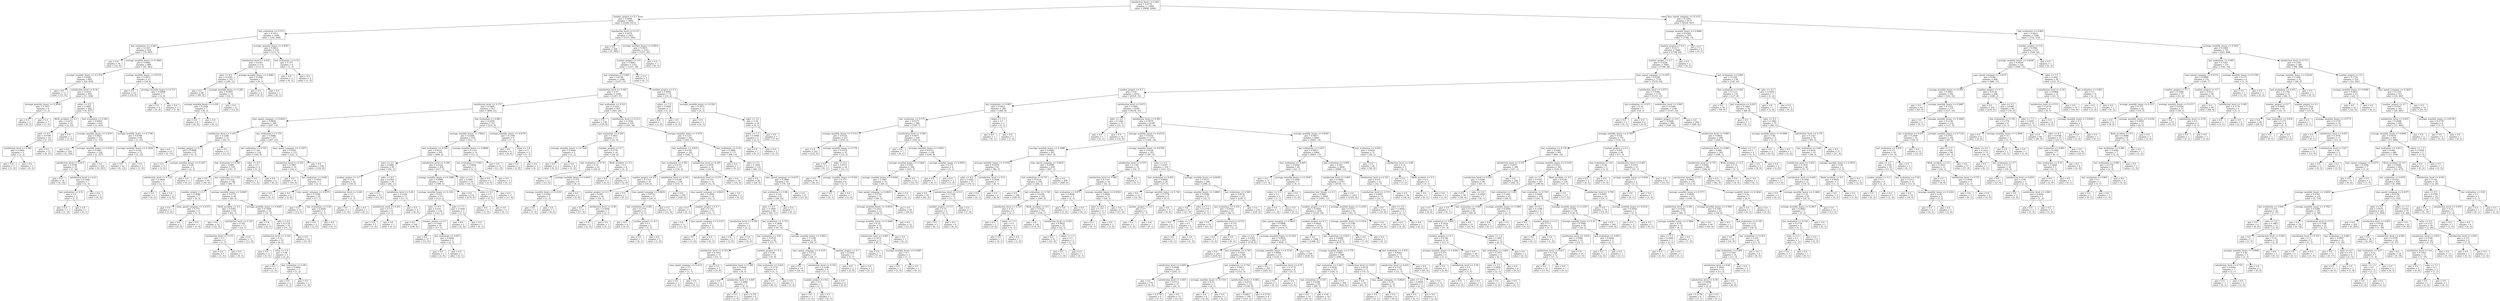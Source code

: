 digraph Tree {
node [shape=box] ;
0 [label="satisfaction_level <= 0.465\ngini = 0.2778\nsamples = 11999\nvalue = [9999, 2000]"] ;
1 [label="number_project <= 0.1\ngini = 0.4999\nsamples = 2862\nvalue = [1449, 1413]"] ;
0 -> 1 [labeldistance=2.5, labelangle=45, headlabel="True"] ;
2 [label="last_evaluation <= 0.575\ngini = 0.3011\nsamples = 1040\nvalue = [192, 848]"] ;
1 -> 2 ;
3 [label="last_evaluation <= 0.445\ngini = 0.1567\nsamples = 922\nvalue = [79, 843]"] ;
2 -> 3 ;
4 [label="gini = 0.0\nsamples = 34\nvalue = [34, 0]"] ;
3 -> 4 ;
5 [label="average_monthly_hours <= 0.3084\ngini = 0.0962\nsamples = 888\nvalue = [45, 843]"] ;
3 -> 5 ;
6 [label="average_monthly_hours <= 0.1379\ngini = 0.0583\nsamples = 865\nvalue = [26, 839]"] ;
5 -> 6 ;
7 [label="gini = 0.0\nsamples = 15\nvalue = [15, 0]"] ;
6 -> 7 ;
8 [label="satisfaction_level <= 0.34\ngini = 0.0255\nsamples = 850\nvalue = [11, 839]"] ;
6 -> 8 ;
9 [label="average_monthly_hours <= 0.2056\ngini = 0.3457\nsamples = 9\nvalue = [7, 2]"] ;
8 -> 9 ;
10 [label="gini = 0.0\nsamples = 2\nvalue = [0, 2]"] ;
9 -> 10 ;
11 [label="gini = 0.0\nsamples = 7\nvalue = [7, 0]"] ;
9 -> 11 ;
12 [label="salary <= 0.5\ngini = 0.0095\nsamples = 841\nvalue = [4, 837]"] ;
8 -> 12 ;
13 [label="Work_accident <= 0.5\ngini = 0.1472\nsamples = 25\nvalue = [2, 23]"] ;
12 -> 13 ;
14 [label="sales <= 0.5\ngini = 0.0799\nsamples = 24\nvalue = [1, 23]"] ;
13 -> 14 ;
15 [label="satisfaction_level <= 0.385\ngini = 0.4444\nsamples = 3\nvalue = [1, 2]"] ;
14 -> 15 ;
16 [label="gini = 0.0\nsamples = 1\nvalue = [1, 0]"] ;
15 -> 16 ;
17 [label="gini = 0.0\nsamples = 2\nvalue = [0, 2]"] ;
15 -> 17 ;
18 [label="gini = 0.0\nsamples = 21\nvalue = [0, 21]"] ;
14 -> 18 ;
19 [label="gini = 0.0\nsamples = 1\nvalue = [1, 0]"] ;
13 -> 19 ;
20 [label="last_evaluation <= 0.565\ngini = 0.0049\nsamples = 816\nvalue = [2, 814]"] ;
12 -> 20 ;
21 [label="average_monthly_hours <= 0.2547\ngini = 0.0027\nsamples = 752\nvalue = [1, 751]"] ;
20 -> 21 ;
22 [label="gini = 0.0\nsamples = 524\nvalue = [0, 524]"] ;
21 -> 22 ;
23 [label="average_monthly_hours <= 0.2593\ngini = 0.0087\nsamples = 228\nvalue = [1, 227]"] ;
21 -> 23 ;
24 [label="satisfaction_level <= 0.415\ngini = 0.0768\nsamples = 25\nvalue = [1, 24]"] ;
23 -> 24 ;
25 [label="gini = 0.0\nsamples = 18\nvalue = [0, 18]"] ;
24 -> 25 ;
26 [label="satisfaction_level <= 0.43\ngini = 0.2449\nsamples = 7\nvalue = [1, 6]"] ;
24 -> 26 ;
27 [label="last_evaluation <= 0.51\ngini = 0.5\nsamples = 2\nvalue = [1, 1]"] ;
26 -> 27 ;
28 [label="gini = 0.0\nsamples = 1\nvalue = [1, 0]"] ;
27 -> 28 ;
29 [label="gini = 0.0\nsamples = 1\nvalue = [0, 1]"] ;
27 -> 29 ;
30 [label="gini = 0.0\nsamples = 5\nvalue = [0, 5]"] ;
26 -> 30 ;
31 [label="gini = 0.0\nsamples = 203\nvalue = [0, 203]"] ;
23 -> 31 ;
32 [label="average_monthly_hours <= 0.1706\ngini = 0.0308\nsamples = 64\nvalue = [1, 63]"] ;
20 -> 32 ;
33 [label="average_monthly_hours <= 0.1659\ngini = 0.142\nsamples = 13\nvalue = [1, 12]"] ;
32 -> 33 ;
34 [label="gini = 0.0\nsamples = 12\nvalue = [0, 12]"] ;
33 -> 34 ;
35 [label="gini = 0.0\nsamples = 1\nvalue = [1, 0]"] ;
33 -> 35 ;
36 [label="gini = 0.0\nsamples = 51\nvalue = [0, 51]"] ;
32 -> 36 ;
37 [label="average_monthly_hours <= 0.6752\ngini = 0.2873\nsamples = 23\nvalue = [19, 4]"] ;
5 -> 37 ;
38 [label="gini = 0.0\nsamples = 16\nvalue = [16, 0]"] ;
37 -> 38 ;
39 [label="average_monthly_hours <= 0.757\ngini = 0.4898\nsamples = 7\nvalue = [3, 4]"] ;
37 -> 39 ;
40 [label="gini = 0.0\nsamples = 4\nvalue = [0, 4]"] ;
39 -> 40 ;
41 [label="gini = 0.0\nsamples = 3\nvalue = [3, 0]"] ;
39 -> 41 ;
42 [label="average_monthly_hours <= 0.8551\ngini = 0.0812\nsamples = 118\nvalue = [113, 5]"] ;
2 -> 42 ;
43 [label="satisfaction_level <= 0.455\ngini = 0.0345\nsamples = 114\nvalue = [112, 2]"] ;
42 -> 43 ;
44 [label="sales <= 8.5\ngini = 0.0185\nsamples = 107\nvalue = [106, 1]"] ;
43 -> 44 ;
45 [label="gini = 0.0\nsamples = 88\nvalue = [88, 0]"] ;
44 -> 45 ;
46 [label="average_monthly_hours <= 0.285\ngini = 0.0997\nsamples = 19\nvalue = [18, 1]"] ;
44 -> 46 ;
47 [label="average_monthly_hours <= 0.229\ngini = 0.2449\nsamples = 7\nvalue = [6, 1]"] ;
46 -> 47 ;
48 [label="gini = 0.0\nsamples = 6\nvalue = [6, 0]"] ;
47 -> 48 ;
49 [label="gini = 0.0\nsamples = 1\nvalue = [0, 1]"] ;
47 -> 49 ;
50 [label="gini = 0.0\nsamples = 12\nvalue = [12, 0]"] ;
46 -> 50 ;
51 [label="average_monthly_hours <= 0.4883\ngini = 0.2449\nsamples = 7\nvalue = [6, 1]"] ;
43 -> 51 ;
52 [label="gini = 0.0\nsamples = 6\nvalue = [6, 0]"] ;
51 -> 52 ;
53 [label="gini = 0.0\nsamples = 1\nvalue = [0, 1]"] ;
51 -> 53 ;
54 [label="last_evaluation <= 0.76\ngini = 0.375\nsamples = 4\nvalue = [1, 3]"] ;
42 -> 54 ;
55 [label="gini = 0.0\nsamples = 3\nvalue = [0, 3]"] ;
54 -> 55 ;
56 [label="gini = 0.0\nsamples = 1\nvalue = [1, 0]"] ;
54 -> 56 ;
57 [label="satisfaction_level <= 0.115\ngini = 0.4279\nsamples = 1822\nvalue = [1257, 565]"] ;
1 -> 57 ;
58 [label="gini = 0.0\nsamples = 500\nvalue = [0, 500]"] ;
57 -> 58 ;
59 [label="average_monthly_hours <= 0.9019\ngini = 0.0935\nsamples = 1322\nvalue = [1257, 65]"] ;
57 -> 59 ;
60 [label="number_project <= 0.9\ngini = 0.0843\nsamples = 1315\nvalue = [1257, 58]"] ;
59 -> 60 ;
61 [label="last_evaluation <= 0.995\ngini = 0.0749\nsamples = 1308\nvalue = [1257, 51]"] ;
60 -> 61 ;
62 [label="satisfaction_level <= 0.305\ngini = 0.07\nsamples = 1294\nvalue = [1247, 47]"] ;
61 -> 62 ;
63 [label="satisfaction_level <= 0.175\ngini = 0.0495\nsamples = 827\nvalue = [806, 21]"] ;
62 -> 63 ;
64 [label="time_spend_company <= 0.0625\ngini = 0.0829\nsamples = 300\nvalue = [287, 13]"] ;
63 -> 64 ;
65 [label="satisfaction_level <= 0.145\ngini = 0.2268\nsamples = 23\nvalue = [20, 3]"] ;
64 -> 65 ;
66 [label="number_project <= 0.3\ngini = 0.4688\nsamples = 8\nvalue = [5, 3]"] ;
65 -> 66 ;
67 [label="gini = 0.0\nsamples = 3\nvalue = [3, 0]"] ;
66 -> 67 ;
68 [label="average_monthly_hours <= 0.2547\ngini = 0.48\nsamples = 5\nvalue = [2, 3]"] ;
66 -> 68 ;
69 [label="satisfaction_level <= 0.125\ngini = 0.4444\nsamples = 3\nvalue = [2, 1]"] ;
68 -> 69 ;
70 [label="gini = 0.0\nsamples = 1\nvalue = [0, 1]"] ;
69 -> 70 ;
71 [label="gini = 0.0\nsamples = 2\nvalue = [2, 0]"] ;
69 -> 71 ;
72 [label="gini = 0.0\nsamples = 2\nvalue = [0, 2]"] ;
68 -> 72 ;
73 [label="gini = 0.0\nsamples = 15\nvalue = [15, 0]"] ;
65 -> 73 ;
74 [label="last_evaluation <= 0.755\ngini = 0.0696\nsamples = 277\nvalue = [267, 10]"] ;
64 -> 74 ;
75 [label="last_evaluation <= 0.745\ngini = 0.1101\nsamples = 154\nvalue = [145, 9]"] ;
74 -> 75 ;
76 [label="last_evaluation <= 0.545\ngini = 0.089\nsamples = 150\nvalue = [143, 7]"] ;
75 -> 76 ;
77 [label="gini = 0.0\nsamples = 44\nvalue = [44, 0]"] ;
76 -> 77 ;
78 [label="last_evaluation <= 0.555\ngini = 0.1234\nsamples = 106\nvalue = [99, 7]"] ;
76 -> 78 ;
79 [label="number_project <= 0.7\ngini = 0.4898\nsamples = 7\nvalue = [4, 3]"] ;
78 -> 79 ;
80 [label="gini = 0.0\nsamples = 3\nvalue = [3, 0]"] ;
79 -> 80 ;
81 [label="time_spend_company <= 0.4375\ngini = 0.375\nsamples = 4\nvalue = [1, 3]"] ;
79 -> 81 ;
82 [label="gini = 0.0\nsamples = 3\nvalue = [0, 3]"] ;
81 -> 82 ;
83 [label="gini = 0.0\nsamples = 1\nvalue = [1, 0]"] ;
81 -> 83 ;
84 [label="average_monthly_hours <= 0.6495\ngini = 0.0775\nsamples = 99\nvalue = [95, 4]"] ;
78 -> 84 ;
85 [label="Work_accident <= 0.5\ngini = 0.0303\nsamples = 65\nvalue = [64, 1]"] ;
84 -> 85 ;
86 [label="gini = 0.0\nsamples = 52\nvalue = [52, 0]"] ;
85 -> 86 ;
87 [label="satisfaction_level <= 0.145\ngini = 0.142\nsamples = 13\nvalue = [12, 1]"] ;
85 -> 87 ;
88 [label="satisfaction_level <= 0.135\ngini = 0.5\nsamples = 2\nvalue = [1, 1]"] ;
87 -> 88 ;
89 [label="gini = 0.0\nsamples = 1\nvalue = [1, 0]"] ;
88 -> 89 ;
90 [label="gini = 0.0\nsamples = 1\nvalue = [0, 1]"] ;
88 -> 90 ;
91 [label="gini = 0.0\nsamples = 11\nvalue = [11, 0]"] ;
87 -> 91 ;
92 [label="average_monthly_hours <= 0.6565\ngini = 0.1609\nsamples = 34\nvalue = [31, 3]"] ;
84 -> 92 ;
93 [label="gini = 0.0\nsamples = 1\nvalue = [0, 1]"] ;
92 -> 93 ;
94 [label="sales <= 4.0\ngini = 0.1139\nsamples = 33\nvalue = [31, 2]"] ;
92 -> 94 ;
95 [label="satisfaction_level <= 0.145\ngini = 0.32\nsamples = 10\nvalue = [8, 2]"] ;
94 -> 95 ;
96 [label="gini = 0.0\nsamples = 5\nvalue = [5, 0]"] ;
95 -> 96 ;
97 [label="sales <= 1.0\ngini = 0.48\nsamples = 5\nvalue = [3, 2]"] ;
95 -> 97 ;
98 [label="gini = 0.0\nsamples = 2\nvalue = [2, 0]"] ;
97 -> 98 ;
99 [label="last_evaluation <= 0.69\ngini = 0.4444\nsamples = 3\nvalue = [1, 2]"] ;
97 -> 99 ;
100 [label="gini = 0.0\nsamples = 2\nvalue = [0, 2]"] ;
99 -> 100 ;
101 [label="gini = 0.0\nsamples = 1\nvalue = [1, 0]"] ;
99 -> 101 ;
102 [label="gini = 0.0\nsamples = 23\nvalue = [23, 0]"] ;
94 -> 102 ;
103 [label="sales <= 6.0\ngini = 0.5\nsamples = 4\nvalue = [2, 2]"] ;
75 -> 103 ;
104 [label="gini = 0.0\nsamples = 2\nvalue = [2, 0]"] ;
103 -> 104 ;
105 [label="gini = 0.0\nsamples = 2\nvalue = [0, 2]"] ;
103 -> 105 ;
106 [label="time_spend_company <= 0.1875\ngini = 0.0161\nsamples = 123\nvalue = [122, 1]"] ;
74 -> 106 ;
107 [label="satisfaction_level <= 0.165\ngini = 0.0997\nsamples = 19\nvalue = [18, 1]"] ;
106 -> 107 ;
108 [label="gini = 0.0\nsamples = 16\nvalue = [16, 0]"] ;
107 -> 108 ;
109 [label="last_evaluation <= 0.845\ngini = 0.4444\nsamples = 3\nvalue = [2, 1]"] ;
107 -> 109 ;
110 [label="gini = 0.0\nsamples = 1\nvalue = [0, 1]"] ;
109 -> 110 ;
111 [label="gini = 0.0\nsamples = 2\nvalue = [2, 0]"] ;
109 -> 111 ;
112 [label="gini = 0.0\nsamples = 104\nvalue = [104, 0]"] ;
106 -> 112 ;
113 [label="last_evaluation <= 0.985\ngini = 0.0299\nsamples = 527\nvalue = [519, 8]"] ;
63 -> 113 ;
114 [label="average_monthly_hours <= 0.8621\ngini = 0.0266\nsamples = 519\nvalue = [512, 7]"] ;
113 -> 114 ;
115 [label="last_evaluation <= 0.505\ngini = 0.0235\nsamples = 505\nvalue = [499, 6]"] ;
114 -> 115 ;
116 [label="sales <= 2.5\ngini = 0.0681\nsamples = 85\nvalue = [82, 3]"] ;
115 -> 116 ;
117 [label="number_project <= 0.7\ngini = 0.18\nsamples = 20\nvalue = [18, 2]"] ;
116 -> 117 ;
118 [label="time_spend_company <= 0.4375\ngini = 0.1049\nsamples = 18\nvalue = [17, 1]"] ;
117 -> 118 ;
119 [label="gini = 0.0\nsamples = 15\nvalue = [15, 0]"] ;
118 -> 119 ;
120 [label="last_evaluation <= 0.49\ngini = 0.4444\nsamples = 3\nvalue = [2, 1]"] ;
118 -> 120 ;
121 [label="gini = 0.0\nsamples = 2\nvalue = [2, 0]"] ;
120 -> 121 ;
122 [label="gini = 0.0\nsamples = 1\nvalue = [0, 1]"] ;
120 -> 122 ;
123 [label="satisfaction_level <= 0.245\ngini = 0.5\nsamples = 2\nvalue = [1, 1]"] ;
117 -> 123 ;
124 [label="gini = 0.0\nsamples = 1\nvalue = [1, 0]"] ;
123 -> 124 ;
125 [label="gini = 0.0\nsamples = 1\nvalue = [0, 1]"] ;
123 -> 125 ;
126 [label="sales <= 8.5\ngini = 0.0303\nsamples = 65\nvalue = [64, 1]"] ;
116 -> 126 ;
127 [label="gini = 0.0\nsamples = 53\nvalue = [53, 0]"] ;
126 -> 127 ;
128 [label="satisfaction_level <= 0.26\ngini = 0.1528\nsamples = 12\nvalue = [11, 1]"] ;
126 -> 128 ;
129 [label="satisfaction_level <= 0.245\ngini = 0.375\nsamples = 4\nvalue = [3, 1]"] ;
128 -> 129 ;
130 [label="gini = 0.0\nsamples = 3\nvalue = [3, 0]"] ;
129 -> 130 ;
131 [label="gini = 0.0\nsamples = 1\nvalue = [0, 1]"] ;
129 -> 131 ;
132 [label="gini = 0.0\nsamples = 8\nvalue = [8, 0]"] ;
128 -> 132 ;
133 [label="satisfaction_level <= 0.295\ngini = 0.0142\nsamples = 420\nvalue = [417, 3]"] ;
115 -> 133 ;
134 [label="average_monthly_hours <= 0.3388\ngini = 0.0099\nsamples = 401\nvalue = [399, 2]"] ;
133 -> 134 ;
135 [label="average_monthly_hours <= 0.3341\ngini = 0.031\nsamples = 127\nvalue = [125, 2]"] ;
134 -> 135 ;
136 [label="sales <= 8.5\ngini = 0.016\nsamples = 124\nvalue = [123, 1]"] ;
135 -> 136 ;
137 [label="gini = 0.0\nsamples = 106\nvalue = [106, 0]"] ;
136 -> 137 ;
138 [label="number_project <= 0.7\ngini = 0.1049\nsamples = 18\nvalue = [17, 1]"] ;
136 -> 138 ;
139 [label="gini = 0.0\nsamples = 15\nvalue = [15, 0]"] ;
138 -> 139 ;
140 [label="last_evaluation <= 0.875\ngini = 0.4444\nsamples = 3\nvalue = [2, 1]"] ;
138 -> 140 ;
141 [label="gini = 0.0\nsamples = 2\nvalue = [2, 0]"] ;
140 -> 141 ;
142 [label="gini = 0.0\nsamples = 1\nvalue = [0, 1]"] ;
140 -> 142 ;
143 [label="sales <= 7.5\ngini = 0.4444\nsamples = 3\nvalue = [2, 1]"] ;
135 -> 143 ;
144 [label="gini = 0.0\nsamples = 2\nvalue = [2, 0]"] ;
143 -> 144 ;
145 [label="gini = 0.0\nsamples = 1\nvalue = [0, 1]"] ;
143 -> 145 ;
146 [label="gini = 0.0\nsamples = 274\nvalue = [274, 0]"] ;
134 -> 146 ;
147 [label="sales <= 1.5\ngini = 0.0997\nsamples = 19\nvalue = [18, 1]"] ;
133 -> 147 ;
148 [label="sales <= 0.5\ngini = 0.5\nsamples = 2\nvalue = [1, 1]"] ;
147 -> 148 ;
149 [label="gini = 0.0\nsamples = 1\nvalue = [1, 0]"] ;
148 -> 149 ;
150 [label="gini = 0.0\nsamples = 1\nvalue = [0, 1]"] ;
148 -> 150 ;
151 [label="gini = 0.0\nsamples = 17\nvalue = [17, 0]"] ;
147 -> 151 ;
152 [label="average_monthly_hours <= 0.8668\ngini = 0.1327\nsamples = 14\nvalue = [13, 1]"] ;
114 -> 152 ;
153 [label="last_evaluation <= 0.645\ngini = 0.4444\nsamples = 3\nvalue = [2, 1]"] ;
152 -> 153 ;
154 [label="gini = 0.0\nsamples = 2\nvalue = [2, 0]"] ;
153 -> 154 ;
155 [label="gini = 0.0\nsamples = 1\nvalue = [0, 1]"] ;
153 -> 155 ;
156 [label="gini = 0.0\nsamples = 11\nvalue = [11, 0]"] ;
152 -> 156 ;
157 [label="average_monthly_hours <= 0.4579\ngini = 0.2188\nsamples = 8\nvalue = [7, 1]"] ;
113 -> 157 ;
158 [label="gini = 0.0\nsamples = 6\nvalue = [6, 0]"] ;
157 -> 158 ;
159 [label="sales <= 1.0\ngini = 0.5\nsamples = 2\nvalue = [1, 1]"] ;
157 -> 159 ;
160 [label="gini = 0.0\nsamples = 1\nvalue = [1, 0]"] ;
159 -> 160 ;
161 [label="gini = 0.0\nsamples = 1\nvalue = [0, 1]"] ;
159 -> 161 ;
162 [label="last_evaluation <= 0.525\ngini = 0.1051\nsamples = 467\nvalue = [441, 26]"] ;
62 -> 162 ;
163 [label="gini = 0.0\nsamples = 138\nvalue = [138, 0]"] ;
162 -> 163 ;
164 [label="satisfaction_level <= 0.315\ngini = 0.1456\nsamples = 329\nvalue = [303, 26]"] ;
162 -> 164 ;
165 [label="last_evaluation <= 0.565\ngini = 0.3457\nsamples = 27\nvalue = [21, 6]"] ;
164 -> 165 ;
166 [label="average_monthly_hours <= 0.7126\ngini = 0.4444\nsamples = 3\nvalue = [1, 2]"] ;
165 -> 166 ;
167 [label="gini = 0.0\nsamples = 2\nvalue = [0, 2]"] ;
166 -> 167 ;
168 [label="gini = 0.0\nsamples = 1\nvalue = [1, 0]"] ;
166 -> 168 ;
169 [label="number_project <= 0.7\ngini = 0.2778\nsamples = 24\nvalue = [20, 4]"] ;
165 -> 169 ;
170 [label="last_evaluation <= 0.76\ngini = 0.18\nsamples = 20\nvalue = [18, 2]"] ;
169 -> 170 ;
171 [label="gini = 0.0\nsamples = 12\nvalue = [12, 0]"] ;
170 -> 171 ;
172 [label="average_monthly_hours <= 0.4416\ngini = 0.375\nsamples = 8\nvalue = [6, 2]"] ;
170 -> 172 ;
173 [label="average_monthly_hours <= 0.2103\ngini = 0.4444\nsamples = 3\nvalue = [1, 2]"] ;
172 -> 173 ;
174 [label="gini = 0.0\nsamples = 1\nvalue = [1, 0]"] ;
173 -> 174 ;
175 [label="gini = 0.0\nsamples = 2\nvalue = [0, 2]"] ;
173 -> 175 ;
176 [label="gini = 0.0\nsamples = 5\nvalue = [5, 0]"] ;
172 -> 176 ;
177 [label="Work_accident <= 0.5\ngini = 0.5\nsamples = 4\nvalue = [2, 2]"] ;
169 -> 177 ;
178 [label="gini = 0.0\nsamples = 2\nvalue = [0, 2]"] ;
177 -> 178 ;
179 [label="gini = 0.0\nsamples = 2\nvalue = [2, 0]"] ;
177 -> 179 ;
180 [label="average_monthly_hours <= 0.479\ngini = 0.1237\nsamples = 302\nvalue = [282, 20]"] ;
164 -> 180 ;
181 [label="last_evaluation <= 0.855\ngini = 0.0706\nsamples = 191\nvalue = [184, 7]"] ;
180 -> 181 ;
182 [label="last_evaluation <= 0.565\ngini = 0.0375\nsamples = 157\nvalue = [154, 3]"] ;
181 -> 182 ;
183 [label="number_project <= 0.6\ngini = 0.1723\nsamples = 21\nvalue = [19, 2]"] ;
182 -> 183 ;
184 [label="number_project <= 0.3\ngini = 0.095\nsamples = 20\nvalue = [19, 1]"] ;
183 -> 184 ;
185 [label="gini = 0.0\nsamples = 17\nvalue = [17, 0]"] ;
184 -> 185 ;
186 [label="satisfaction_level <= 0.39\ngini = 0.4444\nsamples = 3\nvalue = [2, 1]"] ;
184 -> 186 ;
187 [label="gini = 0.0\nsamples = 2\nvalue = [2, 0]"] ;
186 -> 187 ;
188 [label="gini = 0.0\nsamples = 1\nvalue = [0, 1]"] ;
186 -> 188 ;
189 [label="gini = 0.0\nsamples = 1\nvalue = [0, 1]"] ;
183 -> 189 ;
190 [label="satisfaction_level <= 0.345\ngini = 0.0146\nsamples = 136\nvalue = [135, 1]"] ;
182 -> 190 ;
191 [label="time_spend_company <= 0.0625\ngini = 0.0713\nsamples = 27\nvalue = [26, 1]"] ;
190 -> 191 ;
192 [label="last_evaluation <= 0.665\ngini = 0.2778\nsamples = 6\nvalue = [5, 1]"] ;
191 -> 192 ;
193 [label="gini = 0.0\nsamples = 4\nvalue = [4, 0]"] ;
192 -> 193 ;
194 [label="number_project <= 0.5\ngini = 0.5\nsamples = 2\nvalue = [1, 1]"] ;
192 -> 194 ;
195 [label="gini = 0.0\nsamples = 1\nvalue = [0, 1]"] ;
194 -> 195 ;
196 [label="gini = 0.0\nsamples = 1\nvalue = [1, 0]"] ;
194 -> 196 ;
197 [label="gini = 0.0\nsamples = 21\nvalue = [21, 0]"] ;
191 -> 197 ;
198 [label="gini = 0.0\nsamples = 109\nvalue = [109, 0]"] ;
190 -> 198 ;
199 [label="satisfaction_level <= 0.385\ngini = 0.2076\nsamples = 34\nvalue = [30, 4]"] ;
181 -> 199 ;
200 [label="satisfaction_level <= 0.375\ngini = 0.375\nsamples = 16\nvalue = [12, 4]"] ;
199 -> 200 ;
201 [label="time_spend_company <= 0.0625\ngini = 0.2449\nsamples = 14\nvalue = [12, 2]"] ;
200 -> 201 ;
202 [label="gini = 0.0\nsamples = 1\nvalue = [0, 1]"] ;
201 -> 202 ;
203 [label="number_project <= 0.7\ngini = 0.142\nsamples = 13\nvalue = [12, 1]"] ;
201 -> 203 ;
204 [label="gini = 0.0\nsamples = 11\nvalue = [11, 0]"] ;
203 -> 204 ;
205 [label="time_spend_company <= 0.3125\ngini = 0.5\nsamples = 2\nvalue = [1, 1]"] ;
203 -> 205 ;
206 [label="gini = 0.0\nsamples = 1\nvalue = [1, 0]"] ;
205 -> 206 ;
207 [label="gini = 0.0\nsamples = 1\nvalue = [0, 1]"] ;
205 -> 207 ;
208 [label="gini = 0.0\nsamples = 2\nvalue = [0, 2]"] ;
200 -> 208 ;
209 [label="gini = 0.0\nsamples = 18\nvalue = [18, 0]"] ;
199 -> 209 ;
210 [label="last_evaluation <= 0.54\ngini = 0.2068\nsamples = 111\nvalue = [98, 13]"] ;
180 -> 210 ;
211 [label="gini = 0.0\nsamples = 1\nvalue = [0, 1]"] ;
210 -> 211 ;
212 [label="sales <= 3.5\ngini = 0.1944\nsamples = 110\nvalue = [98, 12]"] ;
210 -> 212 ;
213 [label="gini = 0.0\nsamples = 28\nvalue = [28, 0]"] ;
212 -> 213 ;
214 [label="time_spend_company <= 0.4375\ngini = 0.2499\nsamples = 82\nvalue = [70, 12]"] ;
212 -> 214 ;
215 [label="last_evaluation <= 0.98\ngini = 0.316\nsamples = 61\nvalue = [49, 12]"] ;
214 -> 215 ;
216 [label="sales <= 4.5\ngini = 0.2994\nsamples = 60\nvalue = [49, 11]"] ;
215 -> 216 ;
217 [label="satisfaction_level <= 0.395\ngini = 0.5\nsamples = 4\nvalue = [2, 2]"] ;
216 -> 217 ;
218 [label="gini = 0.0\nsamples = 2\nvalue = [2, 0]"] ;
217 -> 218 ;
219 [label="gini = 0.0\nsamples = 2\nvalue = [0, 2]"] ;
217 -> 219 ;
220 [label="last_evaluation <= 0.735\ngini = 0.2698\nsamples = 56\nvalue = [47, 9]"] ;
216 -> 220 ;
221 [label="last_evaluation <= 0.61\ngini = 0.3935\nsamples = 26\nvalue = [19, 7]"] ;
220 -> 221 ;
222 [label="satisfaction_level <= 0.325\ngini = 0.1653\nsamples = 11\nvalue = [10, 1]"] ;
221 -> 222 ;
223 [label="time_spend_company <= 0.3125\ngini = 0.5\nsamples = 2\nvalue = [1, 1]"] ;
222 -> 223 ;
224 [label="gini = 0.0\nsamples = 1\nvalue = [1, 0]"] ;
223 -> 224 ;
225 [label="gini = 0.0\nsamples = 1\nvalue = [0, 1]"] ;
223 -> 225 ;
226 [label="gini = 0.0\nsamples = 9\nvalue = [9, 0]"] ;
222 -> 226 ;
227 [label="number_project <= 0.5\ngini = 0.48\nsamples = 15\nvalue = [9, 6]"] ;
221 -> 227 ;
228 [label="satisfaction_level <= 0.365\ngini = 0.4938\nsamples = 9\nvalue = [4, 5]"] ;
227 -> 228 ;
229 [label="gini = 0.0\nsamples = 2\nvalue = [0, 2]"] ;
228 -> 229 ;
230 [label="satisfaction_level <= 0.405\ngini = 0.4898\nsamples = 7\nvalue = [4, 3]"] ;
228 -> 230 ;
231 [label="gini = 0.0\nsamples = 3\nvalue = [3, 0]"] ;
230 -> 231 ;
232 [label="gini = 0.375\nsamples = 4\nvalue = [1, 3]"] ;
230 -> 232 ;
233 [label="last_evaluation <= 0.625\ngini = 0.2778\nsamples = 6\nvalue = [5, 1]"] ;
227 -> 233 ;
234 [label="gini = 0.0\nsamples = 1\nvalue = [0, 1]"] ;
233 -> 234 ;
235 [label="gini = 0.0\nsamples = 5\nvalue = [5, 0]"] ;
233 -> 235 ;
236 [label="average_monthly_hours <= 0.8621\ngini = 0.1244\nsamples = 30\nvalue = [28, 2]"] ;
220 -> 236 ;
237 [label="time_spend_company <= 0.3125\ngini = 0.0713\nsamples = 27\nvalue = [26, 1]"] ;
236 -> 237 ;
238 [label="gini = 0.0\nsamples = 19\nvalue = [19, 0]"] ;
237 -> 238 ;
239 [label="satisfaction_level <= 0.335\ngini = 0.2188\nsamples = 8\nvalue = [7, 1]"] ;
237 -> 239 ;
240 [label="number_project <= 0.6\ngini = 0.5\nsamples = 2\nvalue = [1, 1]"] ;
239 -> 240 ;
241 [label="gini = 0.0\nsamples = 1\nvalue = [1, 0]"] ;
240 -> 241 ;
242 [label="gini = 0.0\nsamples = 1\nvalue = [0, 1]"] ;
240 -> 242 ;
243 [label="gini = 0.0\nsamples = 6\nvalue = [6, 0]"] ;
239 -> 243 ;
244 [label="number_project <= 0.7\ngini = 0.4444\nsamples = 3\nvalue = [2, 1]"] ;
236 -> 244 ;
245 [label="gini = 0.0\nsamples = 2\nvalue = [2, 0]"] ;
244 -> 245 ;
246 [label="gini = 0.0\nsamples = 1\nvalue = [0, 1]"] ;
244 -> 246 ;
247 [label="gini = 0.0\nsamples = 1\nvalue = [0, 1]"] ;
215 -> 247 ;
248 [label="gini = 0.0\nsamples = 21\nvalue = [21, 0]"] ;
214 -> 248 ;
249 [label="number_project <= 0.3\ngini = 0.4082\nsamples = 14\nvalue = [10, 4]"] ;
61 -> 249 ;
250 [label="salary <= 1.5\ngini = 0.4444\nsamples = 3\nvalue = [1, 2]"] ;
249 -> 250 ;
251 [label="gini = 0.0\nsamples = 1\nvalue = [1, 0]"] ;
250 -> 251 ;
252 [label="gini = 0.0\nsamples = 2\nvalue = [0, 2]"] ;
250 -> 252 ;
253 [label="average_monthly_hours <= 0.2383\ngini = 0.2975\nsamples = 11\nvalue = [9, 2]"] ;
249 -> 253 ;
254 [label="gini = 0.0\nsamples = 1\nvalue = [0, 1]"] ;
253 -> 254 ;
255 [label="sales <= 3.0\ngini = 0.18\nsamples = 10\nvalue = [9, 1]"] ;
253 -> 255 ;
256 [label="salary <= 1.5\ngini = 0.4444\nsamples = 3\nvalue = [2, 1]"] ;
255 -> 256 ;
257 [label="gini = 0.0\nsamples = 1\nvalue = [0, 1]"] ;
256 -> 257 ;
258 [label="gini = 0.0\nsamples = 2\nvalue = [2, 0]"] ;
256 -> 258 ;
259 [label="gini = 0.0\nsamples = 7\nvalue = [7, 0]"] ;
255 -> 259 ;
260 [label="gini = 0.0\nsamples = 7\nvalue = [0, 7]"] ;
60 -> 260 ;
261 [label="gini = 0.0\nsamples = 7\nvalue = [0, 7]"] ;
59 -> 261 ;
262 [label="time_spend_company <= 0.3125\ngini = 0.1202\nsamples = 9137\nvalue = [8550, 587]"] ;
0 -> 262 [labeldistance=2.5, labelangle=-45, headlabel="False"] ;
263 [label="average_monthly_hours <= 0.9089\ngini = 0.0184\nsamples = 7871\nvalue = [7798, 73]"] ;
262 -> 263 ;
264 [label="number_project <= 0.9\ngini = 0.0171\nsamples = 7866\nvalue = [7798, 68]"] ;
263 -> 264 ;
265 [label="number_project <= 0.7\ngini = 0.0166\nsamples = 7864\nvalue = [7798, 66]"] ;
264 -> 265 ;
266 [label="time_spend_company <= 0.1875\ngini = 0.0144\nsamples = 7726\nvalue = [7670, 56]"] ;
265 -> 266 ;
267 [label="number_project <= 0.1\ngini = 0.01\nsamples = 6552\nvalue = [6519, 33]"] ;
266 -> 267 ;
268 [label="last_evaluation <= 0.995\ngini = 0.0425\nsamples = 368\nvalue = [360, 8]"] ;
267 -> 268 ;
269 [label="last_evaluation <= 0.775\ngini = 0.0375\nsamples = 366\nvalue = [359, 7]"] ;
268 -> 269 ;
270 [label="average_monthly_hours <= 0.7313\ngini = 0.0154\nsamples = 257\nvalue = [255, 2]"] ;
269 -> 270 ;
271 [label="gini = 0.0\nsamples = 222\nvalue = [222, 0]"] ;
270 -> 271 ;
272 [label="average_monthly_hours <= 0.736\ngini = 0.1078\nsamples = 35\nvalue = [33, 2]"] ;
270 -> 272 ;
273 [label="gini = 0.0\nsamples = 1\nvalue = [0, 1]"] ;
272 -> 273 ;
274 [label="sales <= 8.5\ngini = 0.0571\nsamples = 34\nvalue = [33, 1]"] ;
272 -> 274 ;
275 [label="gini = 0.0\nsamples = 30\nvalue = [30, 0]"] ;
274 -> 275 ;
276 [label="average_monthly_hours <= 0.764\ngini = 0.375\nsamples = 4\nvalue = [3, 1]"] ;
274 -> 276 ;
277 [label="gini = 0.0\nsamples = 1\nvalue = [0, 1]"] ;
276 -> 277 ;
278 [label="gini = 0.0\nsamples = 3\nvalue = [3, 0]"] ;
276 -> 278 ;
279 [label="satisfaction_level <= 0.485\ngini = 0.0875\nsamples = 109\nvalue = [104, 5]"] ;
269 -> 279 ;
280 [label="gini = 0.0\nsamples = 1\nvalue = [0, 1]"] ;
279 -> 280 ;
281 [label="average_monthly_hours <= 0.8411\ngini = 0.0713\nsamples = 108\nvalue = [104, 4]"] ;
279 -> 281 ;
282 [label="average_monthly_hours <= 0.5444\ngini = 0.056\nsamples = 104\nvalue = [101, 3]"] ;
281 -> 282 ;
283 [label="average_monthly_hours <= 0.5304\ngini = 0.1087\nsamples = 52\nvalue = [49, 3]"] ;
282 -> 283 ;
284 [label="time_spend_company <= 0.0625\ngini = 0.0754\nsamples = 51\nvalue = [49, 2]"] ;
283 -> 284 ;
285 [label="average_monthly_hours <= 0.4019\ngini = 0.1653\nsamples = 22\nvalue = [20, 2]"] ;
284 -> 285 ;
286 [label="average_monthly_hours <= 0.3949\ngini = 0.32\nsamples = 10\nvalue = [8, 2]"] ;
285 -> 286 ;
287 [label="satisfaction_level <= 0.805\ngini = 0.1975\nsamples = 9\nvalue = [8, 1]"] ;
286 -> 287 ;
288 [label="gini = 0.0\nsamples = 7\nvalue = [7, 0]"] ;
287 -> 288 ;
289 [label="average_monthly_hours <= 0.2897\ngini = 0.5\nsamples = 2\nvalue = [1, 1]"] ;
287 -> 289 ;
290 [label="gini = 0.0\nsamples = 1\nvalue = [1, 0]"] ;
289 -> 290 ;
291 [label="gini = 0.0\nsamples = 1\nvalue = [0, 1]"] ;
289 -> 291 ;
292 [label="gini = 0.0\nsamples = 1\nvalue = [0, 1]"] ;
286 -> 292 ;
293 [label="gini = 0.0\nsamples = 12\nvalue = [12, 0]"] ;
285 -> 293 ;
294 [label="gini = 0.0\nsamples = 29\nvalue = [29, 0]"] ;
284 -> 294 ;
295 [label="gini = 0.0\nsamples = 1\nvalue = [0, 1]"] ;
283 -> 295 ;
296 [label="gini = 0.0\nsamples = 52\nvalue = [52, 0]"] ;
282 -> 296 ;
297 [label="average_monthly_hours <= 0.8505\ngini = 0.375\nsamples = 4\nvalue = [3, 1]"] ;
281 -> 297 ;
298 [label="gini = 0.0\nsamples = 1\nvalue = [0, 1]"] ;
297 -> 298 ;
299 [label="gini = 0.0\nsamples = 3\nvalue = [3, 0]"] ;
297 -> 299 ;
300 [label="salary <= 1.5\ngini = 0.5\nsamples = 2\nvalue = [1, 1]"] ;
268 -> 300 ;
301 [label="gini = 0.0\nsamples = 1\nvalue = [0, 1]"] ;
300 -> 301 ;
302 [label="gini = 0.0\nsamples = 1\nvalue = [1, 0]"] ;
300 -> 302 ;
303 [label="satisfaction_level <= 0.475\ngini = 0.0081\nsamples = 6184\nvalue = [6159, 25]"] ;
267 -> 303 ;
304 [label="sales <= 2.0\ngini = 0.1244\nsamples = 15\nvalue = [14, 1]"] ;
303 -> 304 ;
305 [label="gini = 0.0\nsamples = 1\nvalue = [0, 1]"] ;
304 -> 305 ;
306 [label="gini = 0.0\nsamples = 14\nvalue = [14, 0]"] ;
304 -> 306 ;
307 [label="satisfaction_level <= 0.585\ngini = 0.0078\nsamples = 6169\nvalue = [6145, 24]"] ;
303 -> 307 ;
308 [label="average_monthly_hours <= 0.6519\ngini = 0.0156\nsamples = 1274\nvalue = [1264, 10]"] ;
307 -> 308 ;
309 [label="average_monthly_hours <= 0.1986\ngini = 0.0086\nsamples = 921\nvalue = [917, 4]"] ;
308 -> 309 ;
310 [label="average_monthly_hours <= 0.1939\ngini = 0.0476\nsamples = 82\nvalue = [80, 2]"] ;
309 -> 310 ;
311 [label="sales <= 8.5\ngini = 0.0263\nsamples = 75\nvalue = [74, 1]"] ;
310 -> 311 ;
312 [label="gini = 0.0\nsamples = 63\nvalue = [63, 0]"] ;
311 -> 312 ;
313 [label="satisfaction_level <= 0.515\ngini = 0.1528\nsamples = 12\nvalue = [11, 1]"] ;
311 -> 313 ;
314 [label="number_project <= 0.5\ngini = 0.32\nsamples = 5\nvalue = [4, 1]"] ;
313 -> 314 ;
315 [label="gini = 0.0\nsamples = 1\nvalue = [0, 1]"] ;
314 -> 315 ;
316 [label="gini = 0.0\nsamples = 4\nvalue = [4, 0]"] ;
314 -> 316 ;
317 [label="gini = 0.0\nsamples = 7\nvalue = [7, 0]"] ;
313 -> 317 ;
318 [label="satisfaction_level <= 0.51\ngini = 0.2449\nsamples = 7\nvalue = [6, 1]"] ;
310 -> 318 ;
319 [label="gini = 0.0\nsamples = 1\nvalue = [0, 1]"] ;
318 -> 319 ;
320 [label="gini = 0.0\nsamples = 6\nvalue = [6, 0]"] ;
318 -> 320 ;
321 [label="time_spend_company <= 0.0625\ngini = 0.0048\nsamples = 839\nvalue = [837, 2]"] ;
309 -> 321 ;
322 [label="last_evaluation <= 0.735\ngini = 0.0114\nsamples = 350\nvalue = [348, 2]"] ;
321 -> 322 ;
323 [label="gini = 0.0\nsamples = 188\nvalue = [188, 0]"] ;
322 -> 323 ;
324 [label="last_evaluation <= 0.745\ngini = 0.0244\nsamples = 162\nvalue = [160, 2]"] ;
322 -> 324 ;
325 [label="satisfaction_level <= 0.535\ngini = 0.32\nsamples = 5\nvalue = [4, 1]"] ;
324 -> 325 ;
326 [label="gini = 0.0\nsamples = 3\nvalue = [3, 0]"] ;
325 -> 326 ;
327 [label="salary <= 1.5\ngini = 0.5\nsamples = 2\nvalue = [1, 1]"] ;
325 -> 327 ;
328 [label="gini = 0.0\nsamples = 1\nvalue = [0, 1]"] ;
327 -> 328 ;
329 [label="gini = 0.0\nsamples = 1\nvalue = [1, 0]"] ;
327 -> 329 ;
330 [label="Work_accident <= 0.5\ngini = 0.0127\nsamples = 157\nvalue = [156, 1]"] ;
324 -> 330 ;
331 [label="gini = 0.0\nsamples = 134\nvalue = [134, 0]"] ;
330 -> 331 ;
332 [label="satisfaction_level <= 0.565\ngini = 0.0832\nsamples = 23\nvalue = [22, 1]"] ;
330 -> 332 ;
333 [label="gini = 0.0\nsamples = 21\nvalue = [21, 0]"] ;
332 -> 333 ;
334 [label="salary <= 1.5\ngini = 0.5\nsamples = 2\nvalue = [1, 1]"] ;
332 -> 334 ;
335 [label="gini = 0.0\nsamples = 1\nvalue = [1, 0]"] ;
334 -> 335 ;
336 [label="gini = 0.0\nsamples = 1\nvalue = [0, 1]"] ;
334 -> 336 ;
337 [label="gini = 0.0\nsamples = 489\nvalue = [489, 0]"] ;
321 -> 337 ;
338 [label="average_monthly_hours <= 0.6706\ngini = 0.0334\nsamples = 353\nvalue = [347, 6]"] ;
308 -> 338 ;
339 [label="satisfaction_level <= 0.575\ngini = 0.1567\nsamples = 35\nvalue = [32, 3]"] ;
338 -> 339 ;
340 [label="satisfaction_level <= 0.485\ngini = 0.1107\nsamples = 34\nvalue = [32, 2]"] ;
339 -> 340 ;
341 [label="last_evaluation <= 0.875\ngini = 0.4444\nsamples = 3\nvalue = [2, 1]"] ;
340 -> 341 ;
342 [label="gini = 0.0\nsamples = 2\nvalue = [2, 0]"] ;
341 -> 342 ;
343 [label="gini = 0.0\nsamples = 1\nvalue = [0, 1]"] ;
341 -> 343 ;
344 [label="average_monthly_hours <= 0.6565\ngini = 0.0624\nsamples = 31\nvalue = [30, 1]"] ;
340 -> 344 ;
345 [label="sales <= 8.0\ngini = 0.375\nsamples = 4\nvalue = [3, 1]"] ;
344 -> 345 ;
346 [label="gini = 0.0\nsamples = 1\nvalue = [0, 1]"] ;
345 -> 346 ;
347 [label="gini = 0.0\nsamples = 3\nvalue = [3, 0]"] ;
345 -> 347 ;
348 [label="gini = 0.0\nsamples = 27\nvalue = [27, 0]"] ;
344 -> 348 ;
349 [label="gini = 0.0\nsamples = 1\nvalue = [0, 1]"] ;
339 -> 349 ;
350 [label="sales <= 0.5\ngini = 0.0187\nsamples = 318\nvalue = [315, 3]"] ;
338 -> 350 ;
351 [label="last_evaluation <= 0.855\ngini = 0.0689\nsamples = 28\nvalue = [27, 1]"] ;
350 -> 351 ;
352 [label="gini = 0.0\nsamples = 22\nvalue = [22, 0]"] ;
351 -> 352 ;
353 [label="average_monthly_hours <= 0.736\ngini = 0.2778\nsamples = 6\nvalue = [5, 1]"] ;
351 -> 353 ;
354 [label="number_project <= 0.5\ngini = 0.5\nsamples = 2\nvalue = [1, 1]"] ;
353 -> 354 ;
355 [label="gini = 0.0\nsamples = 1\nvalue = [1, 0]"] ;
354 -> 355 ;
356 [label="gini = 0.0\nsamples = 1\nvalue = [0, 1]"] ;
354 -> 356 ;
357 [label="gini = 0.0\nsamples = 4\nvalue = [4, 0]"] ;
353 -> 357 ;
358 [label="average_monthly_hours <= 0.6939\ngini = 0.0137\nsamples = 290\nvalue = [288, 2]"] ;
350 -> 358 ;
359 [label="average_monthly_hours <= 0.6893\ngini = 0.0588\nsamples = 33\nvalue = [32, 1]"] ;
358 -> 359 ;
360 [label="gini = 0.0\nsamples = 27\nvalue = [27, 0]"] ;
359 -> 360 ;
361 [label="sales <= 7.5\ngini = 0.2778\nsamples = 6\nvalue = [5, 1]"] ;
359 -> 361 ;
362 [label="gini = 0.0\nsamples = 4\nvalue = [4, 0]"] ;
361 -> 362 ;
363 [label="salary <= 1.5\ngini = 0.5\nsamples = 2\nvalue = [1, 1]"] ;
361 -> 363 ;
364 [label="gini = 0.0\nsamples = 1\nvalue = [0, 1]"] ;
363 -> 364 ;
365 [label="gini = 0.0\nsamples = 1\nvalue = [1, 0]"] ;
363 -> 365 ;
366 [label="last_evaluation <= 0.565\ngini = 0.0078\nsamples = 257\nvalue = [256, 1]"] ;
358 -> 366 ;
367 [label="last_evaluation <= 0.555\ngini = 0.0416\nsamples = 47\nvalue = [46, 1]"] ;
366 -> 367 ;
368 [label="gini = 0.0\nsamples = 43\nvalue = [43, 0]"] ;
367 -> 368 ;
369 [label="satisfaction_level <= 0.535\ngini = 0.375\nsamples = 4\nvalue = [3, 1]"] ;
367 -> 369 ;
370 [label="gini = 0.0\nsamples = 3\nvalue = [3, 0]"] ;
369 -> 370 ;
371 [label="gini = 0.0\nsamples = 1\nvalue = [0, 1]"] ;
369 -> 371 ;
372 [label="gini = 0.0\nsamples = 210\nvalue = [210, 0]"] ;
366 -> 372 ;
373 [label="average_monthly_hours <= 0.8341\ngini = 0.0057\nsamples = 4895\nvalue = [4881, 14]"] ;
307 -> 373 ;
374 [label="last_evaluation <= 0.455\ngini = 0.0053\nsamples = 4864\nvalue = [4851, 13]"] ;
373 -> 374 ;
375 [label="last_evaluation <= 0.445\ngini = 0.0444\nsamples = 44\nvalue = [43, 1]"] ;
374 -> 375 ;
376 [label="gini = 0.0\nsamples = 37\nvalue = [37, 0]"] ;
375 -> 376 ;
377 [label="average_monthly_hours <= 0.1939\ngini = 0.2449\nsamples = 7\nvalue = [6, 1]"] ;
375 -> 377 ;
378 [label="salary <= 0.5\ngini = 0.5\nsamples = 2\nvalue = [1, 1]"] ;
377 -> 378 ;
379 [label="gini = 0.0\nsamples = 1\nvalue = [1, 0]"] ;
378 -> 379 ;
380 [label="gini = 0.0\nsamples = 1\nvalue = [0, 1]"] ;
378 -> 380 ;
381 [label="gini = 0.0\nsamples = 5\nvalue = [5, 0]"] ;
377 -> 381 ;
382 [label="last_evaluation <= 0.995\ngini = 0.005\nsamples = 4820\nvalue = [4808, 12]"] ;
374 -> 382 ;
383 [label="satisfaction_level <= 0.895\ngini = 0.0046\nsamples = 4767\nvalue = [4756, 11]"] ;
382 -> 383 ;
384 [label="promotion_last_5years <= 0.5\ngini = 0.0061\nsamples = 3604\nvalue = [3593, 11]"] ;
383 -> 384 ;
385 [label="number_project <= 0.3\ngini = 0.0056\nsamples = 3542\nvalue = [3532, 10]"] ;
384 -> 385 ;
386 [label="time_spend_company <= 0.0625\ngini = 0.0098\nsamples = 1421\nvalue = [1414, 7]"] ;
385 -> 386 ;
387 [label="sales <= 6.5\ngini = 0.0203\nsamples = 584\nvalue = [578, 6]"] ;
386 -> 387 ;
388 [label="gini = 0.0\nsamples = 224\nvalue = [224, 0]"] ;
387 -> 388 ;
389 [label="last_evaluation <= 0.745\ngini = 0.0328\nsamples = 360\nvalue = [354, 6]"] ;
387 -> 389 ;
390 [label="satisfaction_level <= 0.845\ngini = 0.0098\nsamples = 203\nvalue = [202, 1]"] ;
389 -> 390 ;
391 [label="gini = 0.0\nsamples = 176\nvalue = [176, 0]"] ;
390 -> 391 ;
392 [label="satisfaction_level <= 0.855\ngini = 0.0713\nsamples = 27\nvalue = [26, 1]"] ;
390 -> 392 ;
393 [label="gini = 0.2778\nsamples = 6\nvalue = [5, 1]"] ;
392 -> 393 ;
394 [label="gini = 0.0\nsamples = 21\nvalue = [21, 0]"] ;
392 -> 394 ;
395 [label="last_evaluation <= 0.755\ngini = 0.0617\nsamples = 157\nvalue = [152, 5]"] ;
389 -> 395 ;
396 [label="average_monthly_hours <= 0.7103\ngini = 0.32\nsamples = 5\nvalue = [4, 1]"] ;
395 -> 396 ;
397 [label="gini = 0.0\nsamples = 4\nvalue = [4, 0]"] ;
396 -> 397 ;
398 [label="gini = 0.0\nsamples = 1\nvalue = [0, 1]"] ;
396 -> 398 ;
399 [label="satisfaction_level <= 0.885\ngini = 0.0512\nsamples = 152\nvalue = [148, 4]"] ;
395 -> 399 ;
400 [label="gini = 0.0403\nsamples = 146\nvalue = [143, 3]"] ;
399 -> 400 ;
401 [label="gini = 0.2778\nsamples = 6\nvalue = [5, 1]"] ;
399 -> 401 ;
402 [label="average_monthly_hours <= 0.3201\ngini = 0.0024\nsamples = 837\nvalue = [836, 1]"] ;
386 -> 402 ;
403 [label="average_monthly_hours <= 0.3154\ngini = 0.0094\nsamples = 211\nvalue = [210, 1]"] ;
402 -> 403 ;
404 [label="gini = 0.0\nsamples = 205\nvalue = [205, 0]"] ;
403 -> 404 ;
405 [label="satisfaction_level <= 0.79\ngini = 0.2778\nsamples = 6\nvalue = [5, 1]"] ;
403 -> 405 ;
406 [label="gini = 0.0\nsamples = 1\nvalue = [0, 1]"] ;
405 -> 406 ;
407 [label="gini = 0.0\nsamples = 5\nvalue = [5, 0]"] ;
405 -> 407 ;
408 [label="gini = 0.0\nsamples = 626\nvalue = [626, 0]"] ;
402 -> 408 ;
409 [label="number_project <= 0.5\ngini = 0.0028\nsamples = 2121\nvalue = [2118, 3]"] ;
385 -> 409 ;
410 [label="gini = 0.0\nsamples = 1448\nvalue = [1448, 0]"] ;
409 -> 410 ;
411 [label="last_evaluation <= 0.925\ngini = 0.0089\nsamples = 673\nvalue = [670, 3]"] ;
409 -> 411 ;
412 [label="average_monthly_hours <= 0.778\ngini = 0.0067\nsamples = 598\nvalue = [596, 2]"] ;
411 -> 412 ;
413 [label="last_evaluation <= 0.545\ngini = 0.0038\nsamples = 527\nvalue = [526, 1]"] ;
412 -> 413 ;
414 [label="last_evaluation <= 0.535\ngini = 0.0286\nsamples = 69\nvalue = [68, 1]"] ;
413 -> 414 ;
415 [label="gini = 0.0\nsamples = 59\nvalue = [59, 0]"] ;
414 -> 415 ;
416 [label="gini = 0.18\nsamples = 10\nvalue = [9, 1]"] ;
414 -> 416 ;
417 [label="gini = 0.0\nsamples = 458\nvalue = [458, 0]"] ;
413 -> 417 ;
418 [label="satisfaction_level <= 0.855\ngini = 0.0278\nsamples = 71\nvalue = [70, 1]"] ;
412 -> 418 ;
419 [label="gini = 0.0\nsamples = 61\nvalue = [61, 0]"] ;
418 -> 419 ;
420 [label="time_spend_company <= 0.0625\ngini = 0.18\nsamples = 10\nvalue = [9, 1]"] ;
418 -> 420 ;
421 [label="gini = 0.0\nsamples = 1\nvalue = [0, 1]"] ;
420 -> 421 ;
422 [label="gini = 0.0\nsamples = 9\nvalue = [9, 0]"] ;
420 -> 422 ;
423 [label="last_evaluation <= 0.935\ngini = 0.0263\nsamples = 75\nvalue = [74, 1]"] ;
411 -> 423 ;
424 [label="satisfaction_level <= 0.635\ngini = 0.1327\nsamples = 14\nvalue = [13, 1]"] ;
423 -> 424 ;
425 [label="sales <= 5.0\ngini = 0.4444\nsamples = 3\nvalue = [2, 1]"] ;
424 -> 425 ;
426 [label="gini = 0.0\nsamples = 1\nvalue = [0, 1]"] ;
425 -> 426 ;
427 [label="gini = 0.0\nsamples = 2\nvalue = [2, 0]"] ;
425 -> 427 ;
428 [label="gini = 0.0\nsamples = 11\nvalue = [11, 0]"] ;
424 -> 428 ;
429 [label="gini = 0.0\nsamples = 61\nvalue = [61, 0]"] ;
423 -> 429 ;
430 [label="average_monthly_hours <= 0.2103\ngini = 0.0317\nsamples = 62\nvalue = [61, 1]"] ;
384 -> 430 ;
431 [label="average_monthly_hours <= 0.1916\ngini = 0.2188\nsamples = 8\nvalue = [7, 1]"] ;
430 -> 431 ;
432 [label="gini = 0.0\nsamples = 7\nvalue = [7, 0]"] ;
431 -> 432 ;
433 [label="gini = 0.0\nsamples = 1\nvalue = [0, 1]"] ;
431 -> 433 ;
434 [label="gini = 0.0\nsamples = 54\nvalue = [54, 0]"] ;
430 -> 434 ;
435 [label="gini = 0.0\nsamples = 1163\nvalue = [1163, 0]"] ;
383 -> 435 ;
436 [label="satisfaction_level <= 0.725\ngini = 0.037\nsamples = 53\nvalue = [52, 1]"] ;
382 -> 436 ;
437 [label="satisfaction_level <= 0.715\ngini = 0.0997\nsamples = 19\nvalue = [18, 1]"] ;
436 -> 437 ;
438 [label="gini = 0.0\nsamples = 16\nvalue = [16, 0]"] ;
437 -> 438 ;
439 [label="sales <= 4.0\ngini = 0.4444\nsamples = 3\nvalue = [2, 1]"] ;
437 -> 439 ;
440 [label="gini = 0.0\nsamples = 2\nvalue = [2, 0]"] ;
439 -> 440 ;
441 [label="gini = 0.0\nsamples = 1\nvalue = [0, 1]"] ;
439 -> 441 ;
442 [label="gini = 0.0\nsamples = 34\nvalue = [34, 0]"] ;
436 -> 442 ;
443 [label="last_evaluation <= 0.925\ngini = 0.0624\nsamples = 31\nvalue = [30, 1]"] ;
373 -> 443 ;
444 [label="gini = 0.0\nsamples = 26\nvalue = [26, 0]"] ;
443 -> 444 ;
445 [label="satisfaction_level <= 0.88\ngini = 0.32\nsamples = 5\nvalue = [4, 1]"] ;
443 -> 445 ;
446 [label="gini = 0.0\nsamples = 3\nvalue = [3, 0]"] ;
445 -> 446 ;
447 [label="Work_accident <= 0.5\ngini = 0.5\nsamples = 2\nvalue = [1, 1]"] ;
445 -> 447 ;
448 [label="gini = 0.0\nsamples = 1\nvalue = [0, 1]"] ;
447 -> 448 ;
449 [label="gini = 0.0\nsamples = 1\nvalue = [1, 0]"] ;
447 -> 449 ;
450 [label="satisfaction_level <= 0.475\ngini = 0.0384\nsamples = 1174\nvalue = [1151, 23]"] ;
266 -> 450 ;
451 [label="last_evaluation <= 0.515\ngini = 0.32\nsamples = 5\nvalue = [4, 1]"] ;
450 -> 451 ;
452 [label="gini = 0.0\nsamples = 1\nvalue = [0, 1]"] ;
451 -> 452 ;
453 [label="gini = 0.0\nsamples = 4\nvalue = [4, 0]"] ;
451 -> 453 ;
454 [label="satisfaction_level <= 0.905\ngini = 0.0369\nsamples = 1169\nvalue = [1147, 22]"] ;
450 -> 454 ;
455 [label="number_project <= 0.5\ngini = 0.0448\nsamples = 960\nvalue = [938, 22]"] ;
454 -> 455 ;
456 [label="average_monthly_hours <= 0.7827\ngini = 0.034\nsamples = 751\nvalue = [738, 13]"] ;
455 -> 456 ;
457 [label="last_evaluation <= 0.735\ngini = 0.0285\nsamples = 691\nvalue = [681, 10]"] ;
456 -> 457 ;
458 [label="satisfaction_level <= 0.555\ngini = 0.0057\nsamples = 348\nvalue = [347, 1]"] ;
457 -> 458 ;
459 [label="satisfaction_level <= 0.545\ngini = 0.0298\nsamples = 66\nvalue = [65, 1]"] ;
458 -> 459 ;
460 [label="gini = 0.0\nsamples = 59\nvalue = [59, 0]"] ;
459 -> 460 ;
461 [label="sales <= 8.0\ngini = 0.2449\nsamples = 7\nvalue = [6, 1]"] ;
459 -> 461 ;
462 [label="gini = 0.0\nsamples = 6\nvalue = [6, 0]"] ;
461 -> 462 ;
463 [label="gini = 0.0\nsamples = 1\nvalue = [0, 1]"] ;
461 -> 463 ;
464 [label="gini = 0.0\nsamples = 282\nvalue = [282, 0]"] ;
458 -> 464 ;
465 [label="average_monthly_hours <= 0.5164\ngini = 0.0511\nsamples = 343\nvalue = [334, 9]"] ;
457 -> 465 ;
466 [label="sales <= 3.5\ngini = 0.0743\nsamples = 207\nvalue = [199, 8]"] ;
465 -> 466 ;
467 [label="last_evaluation <= 0.99\ngini = 0.1461\nsamples = 63\nvalue = [58, 5]"] ;
466 -> 467 ;
468 [label="last_evaluation <= 0.885\ngini = 0.1244\nsamples = 60\nvalue = [56, 4]"] ;
467 -> 468 ;
469 [label="last_evaluation <= 0.855\ngini = 0.2024\nsamples = 35\nvalue = [31, 4]"] ;
468 -> 469 ;
470 [label="number_project <= 0.1\ngini = 0.0799\nsamples = 24\nvalue = [23, 1]"] ;
469 -> 470 ;
471 [label="average_monthly_hours <= 0.2056\ngini = 0.375\nsamples = 4\nvalue = [3, 1]"] ;
470 -> 471 ;
472 [label="gini = 0.0\nsamples = 2\nvalue = [2, 0]"] ;
471 -> 472 ;
473 [label="satisfaction_level <= 0.58\ngini = 0.5\nsamples = 2\nvalue = [1, 1]"] ;
471 -> 473 ;
474 [label="gini = 0.0\nsamples = 1\nvalue = [1, 0]"] ;
473 -> 474 ;
475 [label="gini = 0.0\nsamples = 1\nvalue = [0, 1]"] ;
473 -> 475 ;
476 [label="gini = 0.0\nsamples = 20\nvalue = [20, 0]"] ;
470 -> 476 ;
477 [label="salary <= 1.5\ngini = 0.3967\nsamples = 11\nvalue = [8, 3]"] ;
469 -> 477 ;
478 [label="last_evaluation <= 0.865\ngini = 0.1975\nsamples = 9\nvalue = [8, 1]"] ;
477 -> 478 ;
479 [label="sales <= 2.5\ngini = 0.4444\nsamples = 3\nvalue = [2, 1]"] ;
478 -> 479 ;
480 [label="gini = 0.0\nsamples = 2\nvalue = [2, 0]"] ;
479 -> 480 ;
481 [label="gini = 0.0\nsamples = 1\nvalue = [0, 1]"] ;
479 -> 481 ;
482 [label="gini = 0.0\nsamples = 6\nvalue = [6, 0]"] ;
478 -> 482 ;
483 [label="gini = 0.0\nsamples = 2\nvalue = [0, 2]"] ;
477 -> 483 ;
484 [label="gini = 0.0\nsamples = 25\nvalue = [25, 0]"] ;
468 -> 484 ;
485 [label="average_monthly_hours <= 0.2991\ngini = 0.4444\nsamples = 3\nvalue = [2, 1]"] ;
467 -> 485 ;
486 [label="gini = 0.0\nsamples = 1\nvalue = [0, 1]"] ;
485 -> 486 ;
487 [label="gini = 0.0\nsamples = 2\nvalue = [2, 0]"] ;
485 -> 487 ;
488 [label="last_evaluation <= 0.745\ngini = 0.0408\nsamples = 144\nvalue = [141, 3]"] ;
466 -> 488 ;
489 [label="sales <= 8.5\ngini = 0.2188\nsamples = 8\nvalue = [7, 1]"] ;
488 -> 489 ;
490 [label="gini = 0.0\nsamples = 6\nvalue = [6, 0]"] ;
489 -> 490 ;
491 [label="number_project <= 0.3\ngini = 0.5\nsamples = 2\nvalue = [1, 1]"] ;
489 -> 491 ;
492 [label="gini = 0.0\nsamples = 1\nvalue = [0, 1]"] ;
491 -> 492 ;
493 [label="gini = 0.0\nsamples = 1\nvalue = [1, 0]"] ;
491 -> 493 ;
494 [label="average_monthly_hours <= 0.2547\ngini = 0.029\nsamples = 136\nvalue = [134, 2]"] ;
488 -> 494 ;
495 [label="average_monthly_hours <= 0.25\ngini = 0.1049\nsamples = 36\nvalue = [34, 2]"] ;
494 -> 495 ;
496 [label="satisfaction_level <= 0.625\ngini = 0.0588\nsamples = 33\nvalue = [32, 1]"] ;
495 -> 496 ;
497 [label="satisfaction_level <= 0.615\ngini = 0.1528\nsamples = 12\nvalue = [11, 1]"] ;
496 -> 497 ;
498 [label="gini = 0.0\nsamples = 11\nvalue = [11, 0]"] ;
497 -> 498 ;
499 [label="gini = 0.0\nsamples = 1\nvalue = [0, 1]"] ;
497 -> 499 ;
500 [label="gini = 0.0\nsamples = 21\nvalue = [21, 0]"] ;
496 -> 500 ;
501 [label="last_evaluation <= 0.855\ngini = 0.4444\nsamples = 3\nvalue = [2, 1]"] ;
495 -> 501 ;
502 [label="gini = 0.0\nsamples = 2\nvalue = [2, 0]"] ;
501 -> 502 ;
503 [label="gini = 0.0\nsamples = 1\nvalue = [0, 1]"] ;
501 -> 503 ;
504 [label="gini = 0.0\nsamples = 100\nvalue = [100, 0]"] ;
494 -> 504 ;
505 [label="Work_accident <= 0.5\ngini = 0.0146\nsamples = 136\nvalue = [135, 1]"] ;
465 -> 505 ;
506 [label="gini = 0.0\nsamples = 117\nvalue = [117, 0]"] ;
505 -> 506 ;
507 [label="satisfaction_level <= 0.795\ngini = 0.0997\nsamples = 19\nvalue = [18, 1]"] ;
505 -> 507 ;
508 [label="gini = 0.0\nsamples = 16\nvalue = [16, 0]"] ;
507 -> 508 ;
509 [label="average_monthly_hours <= 0.6332\ngini = 0.4444\nsamples = 3\nvalue = [2, 1]"] ;
507 -> 509 ;
510 [label="gini = 0.0\nsamples = 2\nvalue = [2, 0]"] ;
509 -> 510 ;
511 [label="gini = 0.0\nsamples = 1\nvalue = [0, 1]"] ;
509 -> 511 ;
512 [label="number_project <= 0.1\ngini = 0.095\nsamples = 60\nvalue = [57, 3]"] ;
456 -> 512 ;
513 [label="last_evaluation <= 0.6\ngini = 0.48\nsamples = 5\nvalue = [3, 2]"] ;
512 -> 513 ;
514 [label="gini = 0.0\nsamples = 2\nvalue = [0, 2]"] ;
513 -> 514 ;
515 [label="gini = 0.0\nsamples = 3\nvalue = [3, 0]"] ;
513 -> 515 ;
516 [label="satisfaction_level <= 0.485\ngini = 0.0357\nsamples = 55\nvalue = [54, 1]"] ;
512 -> 516 ;
517 [label="average_monthly_hours <= 0.8341\ngini = 0.5\nsamples = 2\nvalue = [1, 1]"] ;
516 -> 517 ;
518 [label="gini = 0.0\nsamples = 1\nvalue = [0, 1]"] ;
517 -> 518 ;
519 [label="gini = 0.0\nsamples = 1\nvalue = [1, 0]"] ;
517 -> 519 ;
520 [label="gini = 0.0\nsamples = 53\nvalue = [53, 0]"] ;
516 -> 520 ;
521 [label="satisfaction_level <= 0.895\ngini = 0.0824\nsamples = 209\nvalue = [200, 9]"] ;
455 -> 521 ;
522 [label="satisfaction_level <= 0.885\ngini = 0.066\nsamples = 205\nvalue = [198, 7]"] ;
521 -> 522 ;
523 [label="satisfaction_level <= 0.735\ngini = 0.0582\nsamples = 200\nvalue = [194, 6]"] ;
522 -> 523 ;
524 [label="satisfaction_level <= 0.725\ngini = 0.0965\nsamples = 118\nvalue = [112, 6]"] ;
523 -> 524 ;
525 [label="average_monthly_hours <= 0.5771\ngini = 0.0846\nsamples = 113\nvalue = [108, 5]"] ;
524 -> 525 ;
526 [label="satisfaction_level <= 0.505\ngini = 0.0282\nsamples = 70\nvalue = [69, 1]"] ;
525 -> 526 ;
527 [label="average_monthly_hours <= 0.3084\ngini = 0.18\nsamples = 10\nvalue = [9, 1]"] ;
526 -> 527 ;
528 [label="sales <= 7.5\ngini = 0.4444\nsamples = 3\nvalue = [2, 1]"] ;
527 -> 528 ;
529 [label="gini = 0.0\nsamples = 2\nvalue = [2, 0]"] ;
528 -> 529 ;
530 [label="gini = 0.0\nsamples = 1\nvalue = [0, 1]"] ;
528 -> 530 ;
531 [label="gini = 0.0\nsamples = 7\nvalue = [7, 0]"] ;
527 -> 531 ;
532 [label="gini = 0.0\nsamples = 60\nvalue = [60, 0]"] ;
526 -> 532 ;
533 [label="average_monthly_hours <= 0.5841\ngini = 0.1687\nsamples = 43\nvalue = [39, 4]"] ;
525 -> 533 ;
534 [label="gini = 0.0\nsamples = 1\nvalue = [0, 1]"] ;
533 -> 534 ;
535 [label="last_evaluation <= 0.745\ngini = 0.1327\nsamples = 42\nvalue = [39, 3]"] ;
533 -> 535 ;
536 [label="gini = 0.0\nsamples = 22\nvalue = [22, 0]"] ;
535 -> 536 ;
537 [label="last_evaluation <= 0.915\ngini = 0.255\nsamples = 20\nvalue = [17, 3]"] ;
535 -> 537 ;
538 [label="last_evaluation <= 0.905\ngini = 0.3367\nsamples = 14\nvalue = [11, 3]"] ;
537 -> 538 ;
539 [label="satisfaction_level <= 0.64\ngini = 0.2604\nsamples = 13\nvalue = [11, 2]"] ;
538 -> 539 ;
540 [label="satisfaction_level <= 0.59\ngini = 0.4082\nsamples = 7\nvalue = [5, 2]"] ;
539 -> 540 ;
541 [label="gini = 0.2778\nsamples = 6\nvalue = [5, 1]"] ;
540 -> 541 ;
542 [label="gini = 0.0\nsamples = 1\nvalue = [0, 1]"] ;
540 -> 542 ;
543 [label="gini = 0.0\nsamples = 6\nvalue = [6, 0]"] ;
539 -> 543 ;
544 [label="gini = 0.0\nsamples = 1\nvalue = [0, 1]"] ;
538 -> 544 ;
545 [label="gini = 0.0\nsamples = 6\nvalue = [6, 0]"] ;
537 -> 545 ;
546 [label="average_monthly_hours <= 0.3645\ngini = 0.32\nsamples = 5\nvalue = [4, 1]"] ;
524 -> 546 ;
547 [label="gini = 0.0\nsamples = 1\nvalue = [0, 1]"] ;
546 -> 547 ;
548 [label="gini = 0.0\nsamples = 4\nvalue = [4, 0]"] ;
546 -> 548 ;
549 [label="gini = 0.0\nsamples = 82\nvalue = [82, 0]"] ;
523 -> 549 ;
550 [label="Work_accident <= 0.5\ngini = 0.32\nsamples = 5\nvalue = [4, 1]"] ;
522 -> 550 ;
551 [label="gini = 0.0\nsamples = 4\nvalue = [4, 0]"] ;
550 -> 551 ;
552 [label="gini = 0.0\nsamples = 1\nvalue = [0, 1]"] ;
550 -> 552 ;
553 [label="salary <= 1.5\ngini = 0.5\nsamples = 4\nvalue = [2, 2]"] ;
521 -> 553 ;
554 [label="gini = 0.0\nsamples = 2\nvalue = [0, 2]"] ;
553 -> 554 ;
555 [label="gini = 0.0\nsamples = 2\nvalue = [2, 0]"] ;
553 -> 555 ;
556 [label="gini = 0.0\nsamples = 209\nvalue = [209, 0]"] ;
454 -> 556 ;
557 [label="last_evaluation <= 0.995\ngini = 0.1344\nsamples = 138\nvalue = [128, 10]"] ;
265 -> 557 ;
558 [label="last_evaluation <= 0.625\ngini = 0.1115\nsamples = 135\nvalue = [127, 8]"] ;
557 -> 558 ;
559 [label="gini = 0.0\nsamples = 59\nvalue = [59, 0]"] ;
558 -> 559 ;
560 [label="last_evaluation <= 0.635\ngini = 0.1884\nsamples = 76\nvalue = [68, 8]"] ;
558 -> 560 ;
561 [label="gini = 0.0\nsamples = 1\nvalue = [0, 1]"] ;
560 -> 561 ;
562 [label="sales <= 0.5\ngini = 0.1692\nsamples = 75\nvalue = [68, 7]"] ;
560 -> 562 ;
563 [label="average_monthly_hours <= 0.3084\ngini = 0.48\nsamples = 5\nvalue = [3, 2]"] ;
562 -> 563 ;
564 [label="gini = 0.0\nsamples = 2\nvalue = [0, 2]"] ;
563 -> 564 ;
565 [label="gini = 0.0\nsamples = 3\nvalue = [3, 0]"] ;
563 -> 565 ;
566 [label="satisfaction_level <= 0.755\ngini = 0.1327\nsamples = 70\nvalue = [65, 5]"] ;
562 -> 566 ;
567 [label="last_evaluation <= 0.94\ngini = 0.2055\nsamples = 43\nvalue = [38, 5]"] ;
566 -> 567 ;
568 [label="satisfaction_level <= 0.635\ngini = 0.1454\nsamples = 38\nvalue = [35, 3]"] ;
567 -> 568 ;
569 [label="gini = 0.0\nsamples = 17\nvalue = [17, 0]"] ;
568 -> 569 ;
570 [label="satisfaction_level <= 0.645\ngini = 0.2449\nsamples = 21\nvalue = [18, 3]"] ;
568 -> 570 ;
571 [label="gini = 0.0\nsamples = 1\nvalue = [0, 1]"] ;
570 -> 571 ;
572 [label="average_monthly_hours <= 0.3692\ngini = 0.18\nsamples = 20\nvalue = [18, 2]"] ;
570 -> 572 ;
573 [label="average_monthly_hours <= 0.2827\ngini = 0.4082\nsamples = 7\nvalue = [5, 2]"] ;
572 -> 573 ;
574 [label="last_evaluation <= 0.745\ngini = 0.2778\nsamples = 6\nvalue = [5, 1]"] ;
573 -> 574 ;
575 [label="sales <= 4.5\ngini = 0.5\nsamples = 2\nvalue = [1, 1]"] ;
574 -> 575 ;
576 [label="gini = 0.0\nsamples = 1\nvalue = [1, 0]"] ;
575 -> 576 ;
577 [label="gini = 0.0\nsamples = 1\nvalue = [0, 1]"] ;
575 -> 577 ;
578 [label="gini = 0.0\nsamples = 4\nvalue = [4, 0]"] ;
574 -> 578 ;
579 [label="gini = 0.0\nsamples = 1\nvalue = [0, 1]"] ;
573 -> 579 ;
580 [label="gini = 0.0\nsamples = 13\nvalue = [13, 0]"] ;
572 -> 580 ;
581 [label="average_monthly_hours <= 0.5678\ngini = 0.48\nsamples = 5\nvalue = [3, 2]"] ;
567 -> 581 ;
582 [label="Work_accident <= 0.5\ngini = 0.4444\nsamples = 3\nvalue = [1, 2]"] ;
581 -> 582 ;
583 [label="gini = 0.0\nsamples = 2\nvalue = [0, 2]"] ;
582 -> 583 ;
584 [label="gini = 0.0\nsamples = 1\nvalue = [1, 0]"] ;
582 -> 584 ;
585 [label="gini = 0.0\nsamples = 2\nvalue = [2, 0]"] ;
581 -> 585 ;
586 [label="gini = 0.0\nsamples = 27\nvalue = [27, 0]"] ;
566 -> 586 ;
587 [label="sales <= 3.5\ngini = 0.4444\nsamples = 3\nvalue = [1, 2]"] ;
557 -> 587 ;
588 [label="gini = 0.0\nsamples = 1\nvalue = [1, 0]"] ;
587 -> 588 ;
589 [label="gini = 0.0\nsamples = 2\nvalue = [0, 2]"] ;
587 -> 589 ;
590 [label="gini = 0.0\nsamples = 2\nvalue = [0, 2]"] ;
264 -> 590 ;
591 [label="gini = 0.0\nsamples = 5\nvalue = [0, 5]"] ;
263 -> 591 ;
592 [label="last_evaluation <= 0.805\ngini = 0.4823\nsamples = 1266\nvalue = [752, 514]"] ;
262 -> 592 ;
593 [label="number_project <= 0.9\ngini = 0.0591\nsamples = 525\nvalue = [509, 16]"] ;
592 -> 593 ;
594 [label="average_monthly_hours <= 0.8248\ngini = 0.0556\nsamples = 524\nvalue = [509, 15]"] ;
593 -> 594 ;
595 [label="time_spend_company <= 0.4375\ngini = 0.047\nsamples = 498\nvalue = [486, 12]"] ;
594 -> 595 ;
596 [label="average_monthly_hours <= 0.264\ngini = 0.0941\nsamples = 202\nvalue = [192, 10]"] ;
595 -> 596 ;
597 [label="gini = 0.0\nsamples = 65\nvalue = [65, 0]"] ;
596 -> 597 ;
598 [label="average_monthly_hours <= 0.2687\ngini = 0.1353\nsamples = 137\nvalue = [127, 10]"] ;
596 -> 598 ;
599 [label="gini = 0.0\nsamples = 1\nvalue = [0, 1]"] ;
598 -> 599 ;
600 [label="average_monthly_hours <= 0.3949\ngini = 0.1236\nsamples = 136\nvalue = [127, 9]"] ;
598 -> 600 ;
601 [label="last_evaluation <= 0.635\ngini = 0.2449\nsamples = 35\nvalue = [30, 5]"] ;
600 -> 601 ;
602 [label="last_evaluation <= 0.625\ngini = 0.375\nsamples = 20\nvalue = [15, 5]"] ;
601 -> 602 ;
603 [label="sales <= 3.5\ngini = 0.3324\nsamples = 19\nvalue = [15, 4]"] ;
602 -> 603 ;
604 [label="number_project <= 0.3\ngini = 0.5\nsamples = 4\nvalue = [2, 2]"] ;
603 -> 604 ;
605 [label="gini = 0.0\nsamples = 2\nvalue = [0, 2]"] ;
604 -> 605 ;
606 [label="gini = 0.0\nsamples = 2\nvalue = [2, 0]"] ;
604 -> 606 ;
607 [label="last_evaluation <= 0.56\ngini = 0.2311\nsamples = 15\nvalue = [13, 2]"] ;
603 -> 607 ;
608 [label="gini = 0.0\nsamples = 10\nvalue = [10, 0]"] ;
607 -> 608 ;
609 [label="average_monthly_hours <= 0.3201\ngini = 0.48\nsamples = 5\nvalue = [3, 2]"] ;
607 -> 609 ;
610 [label="gini = 0.0\nsamples = 2\nvalue = [0, 2]"] ;
609 -> 610 ;
611 [label="gini = 0.0\nsamples = 3\nvalue = [3, 0]"] ;
609 -> 611 ;
612 [label="gini = 0.0\nsamples = 1\nvalue = [0, 1]"] ;
602 -> 612 ;
613 [label="gini = 0.0\nsamples = 15\nvalue = [15, 0]"] ;
601 -> 613 ;
614 [label="average_monthly_hours <= 0.7126\ngini = 0.0761\nsamples = 101\nvalue = [97, 4]"] ;
600 -> 614 ;
615 [label="sales <= 1.5\ngini = 0.029\nsamples = 68\nvalue = [67, 1]"] ;
614 -> 615 ;
616 [label="Work_accident <= 0.5\ngini = 0.1653\nsamples = 11\nvalue = [10, 1]"] ;
615 -> 616 ;
617 [label="gini = 0.0\nsamples = 8\nvalue = [8, 0]"] ;
616 -> 617 ;
618 [label="satisfaction_level <= 0.735\ngini = 0.4444\nsamples = 3\nvalue = [2, 1]"] ;
616 -> 618 ;
619 [label="gini = 0.0\nsamples = 1\nvalue = [0, 1]"] ;
618 -> 619 ;
620 [label="gini = 0.0\nsamples = 2\nvalue = [2, 0]"] ;
618 -> 620 ;
621 [label="gini = 0.0\nsamples = 57\nvalue = [57, 0]"] ;
615 -> 621 ;
622 [label="salary <= 0.5\ngini = 0.1653\nsamples = 33\nvalue = [30, 3]"] ;
614 -> 622 ;
623 [label="gini = 0.0\nsamples = 1\nvalue = [0, 1]"] ;
622 -> 623 ;
624 [label="last_evaluation <= 0.7\ngini = 0.1172\nsamples = 32\nvalue = [30, 2]"] ;
622 -> 624 ;
625 [label="gini = 0.0\nsamples = 27\nvalue = [27, 0]"] ;
624 -> 625 ;
626 [label="satisfaction_level <= 0.655\ngini = 0.48\nsamples = 5\nvalue = [3, 2]"] ;
624 -> 626 ;
627 [label="gini = 0.0\nsamples = 2\nvalue = [2, 0]"] ;
626 -> 627 ;
628 [label="satisfaction_level <= 0.885\ngini = 0.4444\nsamples = 3\nvalue = [1, 2]"] ;
626 -> 628 ;
629 [label="gini = 0.0\nsamples = 2\nvalue = [0, 2]"] ;
628 -> 629 ;
630 [label="gini = 0.0\nsamples = 1\nvalue = [1, 0]"] ;
628 -> 630 ;
631 [label="number_project <= 0.5\ngini = 0.0134\nsamples = 296\nvalue = [294, 2]"] ;
595 -> 631 ;
632 [label="gini = 0.0\nsamples = 216\nvalue = [216, 0]"] ;
631 -> 632 ;
633 [label="sales <= 0.5\ngini = 0.0487\nsamples = 80\nvalue = [78, 2]"] ;
631 -> 633 ;
634 [label="last_evaluation <= 0.745\ngini = 0.2778\nsamples = 6\nvalue = [5, 1]"] ;
633 -> 634 ;
635 [label="gini = 0.0\nsamples = 4\nvalue = [4, 0]"] ;
634 -> 635 ;
636 [label="average_monthly_hours <= 0.2664\ngini = 0.5\nsamples = 2\nvalue = [1, 1]"] ;
634 -> 636 ;
637 [label="gini = 0.0\nsamples = 1\nvalue = [0, 1]"] ;
636 -> 637 ;
638 [label="gini = 0.0\nsamples = 1\nvalue = [1, 0]"] ;
636 -> 638 ;
639 [label="sales <= 7.5\ngini = 0.0267\nsamples = 74\nvalue = [73, 1]"] ;
633 -> 639 ;
640 [label="gini = 0.0\nsamples = 49\nvalue = [49, 0]"] ;
639 -> 640 ;
641 [label="sales <= 8.5\ngini = 0.0768\nsamples = 25\nvalue = [24, 1]"] ;
639 -> 641 ;
642 [label="last_evaluation <= 0.665\ngini = 0.2449\nsamples = 7\nvalue = [6, 1]"] ;
641 -> 642 ;
643 [label="last_evaluation <= 0.55\ngini = 0.4444\nsamples = 3\nvalue = [2, 1]"] ;
642 -> 643 ;
644 [label="gini = 0.0\nsamples = 2\nvalue = [2, 0]"] ;
643 -> 644 ;
645 [label="gini = 0.0\nsamples = 1\nvalue = [0, 1]"] ;
643 -> 645 ;
646 [label="gini = 0.0\nsamples = 4\nvalue = [4, 0]"] ;
642 -> 646 ;
647 [label="gini = 0.0\nsamples = 18\nvalue = [18, 0]"] ;
641 -> 647 ;
648 [label="sales <= 7.5\ngini = 0.2041\nsamples = 26\nvalue = [23, 3]"] ;
594 -> 648 ;
649 [label="satisfaction_level <= 0.54\ngini = 0.0868\nsamples = 22\nvalue = [21, 1]"] ;
648 -> 649 ;
650 [label="satisfaction_level <= 0.515\ngini = 0.2778\nsamples = 6\nvalue = [5, 1]"] ;
649 -> 650 ;
651 [label="gini = 0.0\nsamples = 4\nvalue = [4, 0]"] ;
650 -> 651 ;
652 [label="average_monthly_hours <= 0.8505\ngini = 0.5\nsamples = 2\nvalue = [1, 1]"] ;
650 -> 652 ;
653 [label="gini = 0.0\nsamples = 1\nvalue = [1, 0]"] ;
652 -> 653 ;
654 [label="gini = 0.0\nsamples = 1\nvalue = [0, 1]"] ;
652 -> 654 ;
655 [label="gini = 0.0\nsamples = 16\nvalue = [16, 0]"] ;
649 -> 655 ;
656 [label="last_evaluation <= 0.685\ngini = 0.5\nsamples = 4\nvalue = [2, 2]"] ;
648 -> 656 ;
657 [label="gini = 0.0\nsamples = 2\nvalue = [2, 0]"] ;
656 -> 657 ;
658 [label="gini = 0.0\nsamples = 2\nvalue = [0, 2]"] ;
656 -> 658 ;
659 [label="gini = 0.0\nsamples = 1\nvalue = [0, 1]"] ;
593 -> 659 ;
660 [label="average_monthly_hours <= 0.5631\ngini = 0.4408\nsamples = 741\nvalue = [243, 498]"] ;
592 -> 660 ;
661 [label="last_evaluation <= 0.995\ngini = 0.1207\nsamples = 155\nvalue = [145, 10]"] ;
660 -> 661 ;
662 [label="time_spend_company <= 0.4375\ngini = 0.0884\nsamples = 151\nvalue = [144, 7]"] ;
661 -> 662 ;
663 [label="number_project <= 0.3\ngini = 0.1884\nsamples = 57\nvalue = [51, 6]"] ;
662 -> 663 ;
664 [label="average_monthly_hours <= 0.215\ngini = 0.375\nsamples = 20\nvalue = [15, 5]"] ;
663 -> 664 ;
665 [label="gini = 0.0\nsamples = 9\nvalue = [9, 0]"] ;
664 -> 665 ;
666 [label="average_monthly_hours <= 0.4182\ngini = 0.4959\nsamples = 11\nvalue = [6, 5]"] ;
664 -> 666 ;
667 [label="Work_accident <= 0.5\ngini = 0.4688\nsamples = 8\nvalue = [3, 5]"] ;
666 -> 667 ;
668 [label="last_evaluation <= 0.985\ngini = 0.4082\nsamples = 7\nvalue = [2, 5]"] ;
667 -> 668 ;
669 [label="last_evaluation <= 0.885\ngini = 0.2778\nsamples = 6\nvalue = [1, 5]"] ;
668 -> 669 ;
670 [label="last_evaluation <= 0.865\ngini = 0.5\nsamples = 2\nvalue = [1, 1]"] ;
669 -> 670 ;
671 [label="gini = 0.0\nsamples = 1\nvalue = [0, 1]"] ;
670 -> 671 ;
672 [label="gini = 0.0\nsamples = 1\nvalue = [1, 0]"] ;
670 -> 672 ;
673 [label="gini = 0.0\nsamples = 4\nvalue = [0, 4]"] ;
669 -> 673 ;
674 [label="gini = 0.0\nsamples = 1\nvalue = [1, 0]"] ;
668 -> 674 ;
675 [label="gini = 0.0\nsamples = 1\nvalue = [1, 0]"] ;
667 -> 675 ;
676 [label="gini = 0.0\nsamples = 3\nvalue = [3, 0]"] ;
666 -> 676 ;
677 [label="average_monthly_hours <= 0.5117\ngini = 0.0526\nsamples = 37\nvalue = [36, 1]"] ;
663 -> 677 ;
678 [label="gini = 0.0\nsamples = 35\nvalue = [35, 0]"] ;
677 -> 678 ;
679 [label="satisfaction_level <= 0.76\ngini = 0.5\nsamples = 2\nvalue = [1, 1]"] ;
677 -> 679 ;
680 [label="gini = 0.0\nsamples = 1\nvalue = [0, 1]"] ;
679 -> 680 ;
681 [label="gini = 0.0\nsamples = 1\nvalue = [1, 0]"] ;
679 -> 681 ;
682 [label="number_project <= 0.7\ngini = 0.0211\nsamples = 94\nvalue = [93, 1]"] ;
662 -> 682 ;
683 [label="gini = 0.0\nsamples = 88\nvalue = [88, 0]"] ;
682 -> 683 ;
684 [label="satisfaction_level <= 0.585\ngini = 0.2778\nsamples = 6\nvalue = [5, 1]"] ;
682 -> 684 ;
685 [label="gini = 0.0\nsamples = 1\nvalue = [0, 1]"] ;
684 -> 685 ;
686 [label="gini = 0.0\nsamples = 5\nvalue = [5, 0]"] ;
684 -> 686 ;
687 [label="average_monthly_hours <= 0.1799\ngini = 0.375\nsamples = 4\nvalue = [1, 3]"] ;
661 -> 687 ;
688 [label="gini = 0.0\nsamples = 1\nvalue = [1, 0]"] ;
687 -> 688 ;
689 [label="gini = 0.0\nsamples = 3\nvalue = [0, 3]"] ;
687 -> 689 ;
690 [label="satisfaction_level <= 0.715\ngini = 0.2785\nsamples = 586\nvalue = [98, 488]"] ;
660 -> 690 ;
691 [label="average_monthly_hours <= 0.9229\ngini = 0.2041\nsamples = 52\nvalue = [46, 6]"] ;
690 -> 691 ;
692 [label="last_evaluation <= 0.915\ngini = 0.1769\nsamples = 51\nvalue = [46, 5]"] ;
691 -> 692 ;
693 [label="number_project <= 0.7\ngini = 0.0605\nsamples = 32\nvalue = [31, 1]"] ;
692 -> 693 ;
694 [label="gini = 0.0\nsamples = 28\nvalue = [28, 0]"] ;
693 -> 694 ;
695 [label="last_evaluation <= 0.835\ngini = 0.375\nsamples = 4\nvalue = [3, 1]"] ;
693 -> 695 ;
696 [label="gini = 0.0\nsamples = 1\nvalue = [0, 1]"] ;
695 -> 696 ;
697 [label="gini = 0.0\nsamples = 3\nvalue = [3, 0]"] ;
695 -> 697 ;
698 [label="number_project <= 0.1\ngini = 0.3324\nsamples = 19\nvalue = [15, 4]"] ;
692 -> 698 ;
699 [label="gini = 0.0\nsamples = 1\nvalue = [0, 1]"] ;
698 -> 699 ;
700 [label="average_monthly_hours <= 0.5771\ngini = 0.2778\nsamples = 18\nvalue = [15, 3]"] ;
698 -> 700 ;
701 [label="gini = 0.0\nsamples = 1\nvalue = [0, 1]"] ;
700 -> 701 ;
702 [label="satisfaction_level <= 0.655\ngini = 0.2076\nsamples = 17\nvalue = [15, 2]"] ;
700 -> 702 ;
703 [label="gini = 0.0\nsamples = 12\nvalue = [12, 0]"] ;
702 -> 703 ;
704 [label="satisfaction_level <= 0.67\ngini = 0.48\nsamples = 5\nvalue = [3, 2]"] ;
702 -> 704 ;
705 [label="gini = 0.0\nsamples = 2\nvalue = [0, 2]"] ;
704 -> 705 ;
706 [label="gini = 0.0\nsamples = 3\nvalue = [3, 0]"] ;
704 -> 706 ;
707 [label="gini = 0.0\nsamples = 1\nvalue = [0, 1]"] ;
691 -> 707 ;
708 [label="number_project <= 0.3\ngini = 0.1758\nsamples = 534\nvalue = [52, 482]"] ;
690 -> 708 ;
709 [label="average_monthly_hours <= 0.9369\ngini = 0.0832\nsamples = 23\nvalue = [22, 1]"] ;
708 -> 709 ;
710 [label="gini = 0.0\nsamples = 22\nvalue = [22, 0]"] ;
709 -> 710 ;
711 [label="gini = 0.0\nsamples = 1\nvalue = [0, 1]"] ;
709 -> 711 ;
712 [label="time_spend_company <= 0.5625\ngini = 0.1105\nsamples = 511\nvalue = [30, 481]"] ;
708 -> 712 ;
713 [label="number_project <= 0.7\ngini = 0.0767\nsamples = 501\nvalue = [20, 481]"] ;
712 -> 713 ;
714 [label="satisfaction_level <= 0.925\ngini = 0.0588\nsamples = 495\nvalue = [15, 480]"] ;
713 -> 714 ;
715 [label="average_monthly_hours <= 0.8481\ngini = 0.0476\nsamples = 492\nvalue = [12, 480]"] ;
714 -> 715 ;
716 [label="last_evaluation <= 0.815\ngini = 0.044\nsamples = 489\nvalue = [11, 478]"] ;
715 -> 716 ;
717 [label="time_spend_company <= 0.4375\ngini = 0.2449\nsamples = 7\nvalue = [1, 6]"] ;
716 -> 717 ;
718 [label="gini = 0.0\nsamples = 6\nvalue = [0, 6]"] ;
717 -> 718 ;
719 [label="gini = 0.0\nsamples = 1\nvalue = [1, 0]"] ;
717 -> 719 ;
720 [label="Work_accident <= 0.5\ngini = 0.0406\nsamples = 482\nvalue = [10, 472]"] ;
716 -> 720 ;
721 [label="last_evaluation <= 0.875\ngini = 0.0345\nsamples = 456\nvalue = [8, 448]"] ;
720 -> 721 ;
722 [label="average_monthly_hours <= 0.6402\ngini = 0.0792\nsamples = 121\nvalue = [5, 116]"] ;
721 -> 722 ;
723 [label="last_evaluation <= 0.845\ngini = 0.255\nsamples = 20\nvalue = [3, 17]"] ;
722 -> 723 ;
724 [label="gini = 0.0\nsamples = 9\nvalue = [0, 9]"] ;
723 -> 724 ;
725 [label="sales <= 5.0\ngini = 0.3967\nsamples = 11\nvalue = [3, 8]"] ;
723 -> 725 ;
726 [label="gini = 0.0\nsamples = 1\nvalue = [1, 0]"] ;
725 -> 726 ;
727 [label="satisfaction_level <= 0.805\ngini = 0.32\nsamples = 10\nvalue = [2, 8]"] ;
725 -> 727 ;
728 [label="average_monthly_hours <= 0.6005\ngini = 0.48\nsamples = 5\nvalue = [2, 3]"] ;
727 -> 728 ;
729 [label="satisfaction_level <= 0.745\ngini = 0.4444\nsamples = 3\nvalue = [2, 1]"] ;
728 -> 729 ;
730 [label="gini = 0.0\nsamples = 1\nvalue = [0, 1]"] ;
729 -> 730 ;
731 [label="gini = 0.0\nsamples = 2\nvalue = [2, 0]"] ;
729 -> 731 ;
732 [label="gini = 0.0\nsamples = 2\nvalue = [0, 2]"] ;
728 -> 732 ;
733 [label="gini = 0.0\nsamples = 5\nvalue = [0, 5]"] ;
727 -> 733 ;
734 [label="average_monthly_hours <= 0.7921\ngini = 0.0388\nsamples = 101\nvalue = [2, 99]"] ;
722 -> 734 ;
735 [label="gini = 0.0\nsamples = 78\nvalue = [0, 78]"] ;
734 -> 735 ;
736 [label="satisfaction_level <= 0.74\ngini = 0.1588\nsamples = 23\nvalue = [2, 21]"] ;
734 -> 736 ;
737 [label="satisfaction_level <= 0.725\ngini = 0.5\nsamples = 2\nvalue = [1, 1]"] ;
736 -> 737 ;
738 [label="gini = 0.0\nsamples = 1\nvalue = [0, 1]"] ;
737 -> 738 ;
739 [label="gini = 0.0\nsamples = 1\nvalue = [1, 0]"] ;
737 -> 739 ;
740 [label="last_evaluation <= 0.865\ngini = 0.0907\nsamples = 21\nvalue = [1, 20]"] ;
736 -> 740 ;
741 [label="gini = 0.0\nsamples = 17\nvalue = [0, 17]"] ;
740 -> 741 ;
742 [label="sales <= 6.5\ngini = 0.375\nsamples = 4\nvalue = [1, 3]"] ;
740 -> 742 ;
743 [label="gini = 0.0\nsamples = 3\nvalue = [0, 3]"] ;
742 -> 743 ;
744 [label="gini = 0.0\nsamples = 1\nvalue = [1, 0]"] ;
742 -> 744 ;
745 [label="time_spend_company <= 0.4375\ngini = 0.0178\nsamples = 335\nvalue = [3, 332]"] ;
721 -> 745 ;
746 [label="sales <= 8.5\ngini = 0.0075\nsamples = 265\nvalue = [1, 264]"] ;
745 -> 746 ;
747 [label="gini = 0.0\nsamples = 205\nvalue = [0, 205]"] ;
746 -> 747 ;
748 [label="satisfaction_level <= 0.855\ngini = 0.0328\nsamples = 60\nvalue = [1, 59]"] ;
746 -> 748 ;
749 [label="gini = 0.0\nsamples = 36\nvalue = [0, 36]"] ;
748 -> 749 ;
750 [label="satisfaction_level <= 0.865\ngini = 0.0799\nsamples = 24\nvalue = [1, 23]"] ;
748 -> 750 ;
751 [label="last_evaluation <= 0.97\ngini = 0.32\nsamples = 5\nvalue = [1, 4]"] ;
750 -> 751 ;
752 [label="salary <= 1.5\ngini = 0.5\nsamples = 2\nvalue = [1, 1]"] ;
751 -> 752 ;
753 [label="gini = 0.0\nsamples = 1\nvalue = [1, 0]"] ;
752 -> 753 ;
754 [label="gini = 0.0\nsamples = 1\nvalue = [0, 1]"] ;
752 -> 754 ;
755 [label="gini = 0.0\nsamples = 3\nvalue = [0, 3]"] ;
751 -> 755 ;
756 [label="gini = 0.0\nsamples = 19\nvalue = [0, 19]"] ;
750 -> 756 ;
757 [label="salary <= 1.5\ngini = 0.0555\nsamples = 70\nvalue = [2, 68]"] ;
745 -> 757 ;
758 [label="gini = 0.0\nsamples = 42\nvalue = [0, 42]"] ;
757 -> 758 ;
759 [label="sales <= 8.5\ngini = 0.1327\nsamples = 28\nvalue = [2, 26]"] ;
757 -> 759 ;
760 [label="satisfaction_level <= 0.815\ngini = 0.0799\nsamples = 24\nvalue = [1, 23]"] ;
759 -> 760 ;
761 [label="satisfaction_level <= 0.8\ngini = 0.1653\nsamples = 11\nvalue = [1, 10]"] ;
760 -> 761 ;
762 [label="gini = 0.0\nsamples = 9\nvalue = [0, 9]"] ;
761 -> 762 ;
763 [label="sales <= 7.5\ngini = 0.5\nsamples = 2\nvalue = [1, 1]"] ;
761 -> 763 ;
764 [label="gini = 0.0\nsamples = 1\nvalue = [1, 0]"] ;
763 -> 764 ;
765 [label="gini = 0.0\nsamples = 1\nvalue = [0, 1]"] ;
763 -> 765 ;
766 [label="gini = 0.0\nsamples = 13\nvalue = [0, 13]"] ;
760 -> 766 ;
767 [label="satisfaction_level <= 0.835\ngini = 0.375\nsamples = 4\nvalue = [1, 3]"] ;
759 -> 767 ;
768 [label="gini = 0.0\nsamples = 3\nvalue = [0, 3]"] ;
767 -> 768 ;
769 [label="gini = 0.0\nsamples = 1\nvalue = [1, 0]"] ;
767 -> 769 ;
770 [label="satisfaction_level <= 0.915\ngini = 0.142\nsamples = 26\nvalue = [2, 24]"] ;
720 -> 770 ;
771 [label="sales <= 8.5\ngini = 0.0799\nsamples = 24\nvalue = [1, 23]"] ;
770 -> 771 ;
772 [label="gini = 0.0\nsamples = 19\nvalue = [0, 19]"] ;
771 -> 772 ;
773 [label="satisfaction_level <= 0.835\ngini = 0.32\nsamples = 5\nvalue = [1, 4]"] ;
771 -> 773 ;
774 [label="gini = 0.0\nsamples = 1\nvalue = [1, 0]"] ;
773 -> 774 ;
775 [label="gini = 0.0\nsamples = 4\nvalue = [0, 4]"] ;
773 -> 775 ;
776 [label="last_evaluation <= 0.92\ngini = 0.5\nsamples = 2\nvalue = [1, 1]"] ;
770 -> 776 ;
777 [label="gini = 0.0\nsamples = 1\nvalue = [0, 1]"] ;
776 -> 777 ;
778 [label="gini = 0.0\nsamples = 1\nvalue = [1, 0]"] ;
776 -> 778 ;
779 [label="salary <= 1.5\ngini = 0.4444\nsamples = 3\nvalue = [1, 2]"] ;
715 -> 779 ;
780 [label="gini = 0.0\nsamples = 2\nvalue = [0, 2]"] ;
779 -> 780 ;
781 [label="gini = 0.0\nsamples = 1\nvalue = [1, 0]"] ;
779 -> 781 ;
782 [label="gini = 0.0\nsamples = 3\nvalue = [3, 0]"] ;
714 -> 782 ;
783 [label="average_monthly_hours <= 0.8738\ngini = 0.2778\nsamples = 6\nvalue = [5, 1]"] ;
713 -> 783 ;
784 [label="gini = 0.0\nsamples = 5\nvalue = [5, 0]"] ;
783 -> 784 ;
785 [label="gini = 0.0\nsamples = 1\nvalue = [0, 1]"] ;
783 -> 785 ;
786 [label="gini = 0.0\nsamples = 10\nvalue = [10, 0]"] ;
712 -> 786 ;
}
